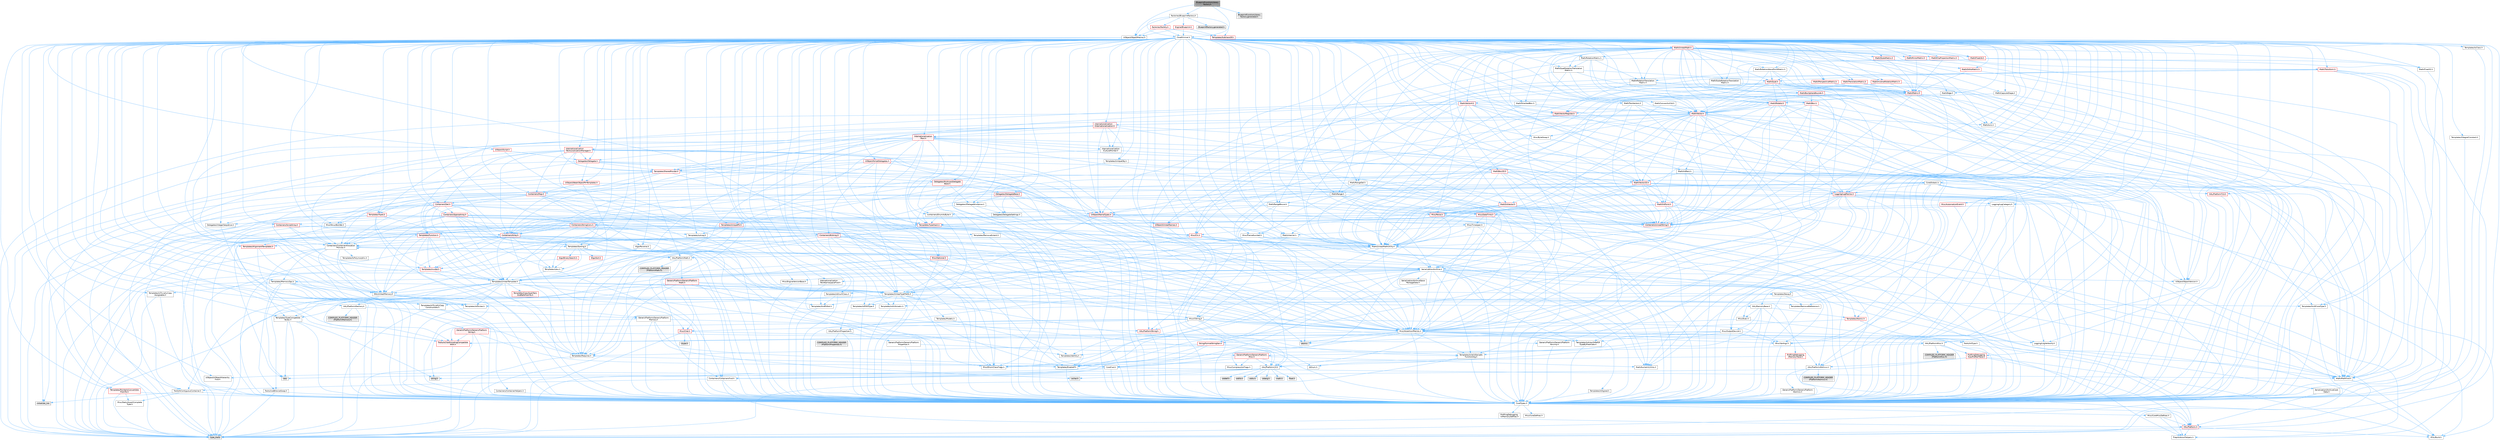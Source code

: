digraph "BlueprintFunctionLibraryFactory.h"
{
 // INTERACTIVE_SVG=YES
 // LATEX_PDF_SIZE
  bgcolor="transparent";
  edge [fontname=Helvetica,fontsize=10,labelfontname=Helvetica,labelfontsize=10];
  node [fontname=Helvetica,fontsize=10,shape=box,height=0.2,width=0.4];
  Node1 [id="Node000001",label="BlueprintFunctionLibrary\lFactory.h",height=0.2,width=0.4,color="gray40", fillcolor="grey60", style="filled", fontcolor="black",tooltip=" "];
  Node1 -> Node2 [id="edge1_Node000001_Node000002",color="steelblue1",style="solid",tooltip=" "];
  Node2 [id="Node000002",label="CoreMinimal.h",height=0.2,width=0.4,color="grey40", fillcolor="white", style="filled",URL="$d7/d67/CoreMinimal_8h.html",tooltip=" "];
  Node2 -> Node3 [id="edge2_Node000002_Node000003",color="steelblue1",style="solid",tooltip=" "];
  Node3 [id="Node000003",label="CoreTypes.h",height=0.2,width=0.4,color="grey40", fillcolor="white", style="filled",URL="$dc/dec/CoreTypes_8h.html",tooltip=" "];
  Node3 -> Node4 [id="edge3_Node000003_Node000004",color="steelblue1",style="solid",tooltip=" "];
  Node4 [id="Node000004",label="HAL/Platform.h",height=0.2,width=0.4,color="red", fillcolor="#FFF0F0", style="filled",URL="$d9/dd0/Platform_8h.html",tooltip=" "];
  Node4 -> Node5 [id="edge4_Node000004_Node000005",color="steelblue1",style="solid",tooltip=" "];
  Node5 [id="Node000005",label="Misc/Build.h",height=0.2,width=0.4,color="grey40", fillcolor="white", style="filled",URL="$d3/dbb/Build_8h.html",tooltip=" "];
  Node4 -> Node7 [id="edge5_Node000004_Node000007",color="steelblue1",style="solid",tooltip=" "];
  Node7 [id="Node000007",label="type_traits",height=0.2,width=0.4,color="grey60", fillcolor="#E0E0E0", style="filled",tooltip=" "];
  Node4 -> Node8 [id="edge6_Node000004_Node000008",color="steelblue1",style="solid",tooltip=" "];
  Node8 [id="Node000008",label="PreprocessorHelpers.h",height=0.2,width=0.4,color="grey40", fillcolor="white", style="filled",URL="$db/ddb/PreprocessorHelpers_8h.html",tooltip=" "];
  Node3 -> Node14 [id="edge7_Node000003_Node000014",color="steelblue1",style="solid",tooltip=" "];
  Node14 [id="Node000014",label="ProfilingDebugging\l/UMemoryDefines.h",height=0.2,width=0.4,color="grey40", fillcolor="white", style="filled",URL="$d2/da2/UMemoryDefines_8h.html",tooltip=" "];
  Node3 -> Node15 [id="edge8_Node000003_Node000015",color="steelblue1",style="solid",tooltip=" "];
  Node15 [id="Node000015",label="Misc/CoreMiscDefines.h",height=0.2,width=0.4,color="grey40", fillcolor="white", style="filled",URL="$da/d38/CoreMiscDefines_8h.html",tooltip=" "];
  Node15 -> Node4 [id="edge9_Node000015_Node000004",color="steelblue1",style="solid",tooltip=" "];
  Node15 -> Node8 [id="edge10_Node000015_Node000008",color="steelblue1",style="solid",tooltip=" "];
  Node3 -> Node16 [id="edge11_Node000003_Node000016",color="steelblue1",style="solid",tooltip=" "];
  Node16 [id="Node000016",label="Misc/CoreDefines.h",height=0.2,width=0.4,color="grey40", fillcolor="white", style="filled",URL="$d3/dd2/CoreDefines_8h.html",tooltip=" "];
  Node2 -> Node17 [id="edge12_Node000002_Node000017",color="steelblue1",style="solid",tooltip=" "];
  Node17 [id="Node000017",label="CoreFwd.h",height=0.2,width=0.4,color="grey40", fillcolor="white", style="filled",URL="$d1/d1e/CoreFwd_8h.html",tooltip=" "];
  Node17 -> Node3 [id="edge13_Node000017_Node000003",color="steelblue1",style="solid",tooltip=" "];
  Node17 -> Node18 [id="edge14_Node000017_Node000018",color="steelblue1",style="solid",tooltip=" "];
  Node18 [id="Node000018",label="Containers/ContainersFwd.h",height=0.2,width=0.4,color="grey40", fillcolor="white", style="filled",URL="$d4/d0a/ContainersFwd_8h.html",tooltip=" "];
  Node18 -> Node4 [id="edge15_Node000018_Node000004",color="steelblue1",style="solid",tooltip=" "];
  Node18 -> Node3 [id="edge16_Node000018_Node000003",color="steelblue1",style="solid",tooltip=" "];
  Node18 -> Node19 [id="edge17_Node000018_Node000019",color="steelblue1",style="solid",tooltip=" "];
  Node19 [id="Node000019",label="Traits/IsContiguousContainer.h",height=0.2,width=0.4,color="grey40", fillcolor="white", style="filled",URL="$d5/d3c/IsContiguousContainer_8h.html",tooltip=" "];
  Node19 -> Node3 [id="edge18_Node000019_Node000003",color="steelblue1",style="solid",tooltip=" "];
  Node19 -> Node20 [id="edge19_Node000019_Node000020",color="steelblue1",style="solid",tooltip=" "];
  Node20 [id="Node000020",label="Misc/StaticAssertComplete\lType.h",height=0.2,width=0.4,color="grey40", fillcolor="white", style="filled",URL="$d5/d4e/StaticAssertCompleteType_8h.html",tooltip=" "];
  Node19 -> Node21 [id="edge20_Node000019_Node000021",color="steelblue1",style="solid",tooltip=" "];
  Node21 [id="Node000021",label="initializer_list",height=0.2,width=0.4,color="grey60", fillcolor="#E0E0E0", style="filled",tooltip=" "];
  Node17 -> Node22 [id="edge21_Node000017_Node000022",color="steelblue1",style="solid",tooltip=" "];
  Node22 [id="Node000022",label="Math/MathFwd.h",height=0.2,width=0.4,color="grey40", fillcolor="white", style="filled",URL="$d2/d10/MathFwd_8h.html",tooltip=" "];
  Node22 -> Node4 [id="edge22_Node000022_Node000004",color="steelblue1",style="solid",tooltip=" "];
  Node17 -> Node23 [id="edge23_Node000017_Node000023",color="steelblue1",style="solid",tooltip=" "];
  Node23 [id="Node000023",label="UObject/UObjectHierarchy\lFwd.h",height=0.2,width=0.4,color="grey40", fillcolor="white", style="filled",URL="$d3/d13/UObjectHierarchyFwd_8h.html",tooltip=" "];
  Node2 -> Node23 [id="edge24_Node000002_Node000023",color="steelblue1",style="solid",tooltip=" "];
  Node2 -> Node18 [id="edge25_Node000002_Node000018",color="steelblue1",style="solid",tooltip=" "];
  Node2 -> Node24 [id="edge26_Node000002_Node000024",color="steelblue1",style="solid",tooltip=" "];
  Node24 [id="Node000024",label="Misc/VarArgs.h",height=0.2,width=0.4,color="grey40", fillcolor="white", style="filled",URL="$d5/d6f/VarArgs_8h.html",tooltip=" "];
  Node24 -> Node3 [id="edge27_Node000024_Node000003",color="steelblue1",style="solid",tooltip=" "];
  Node2 -> Node25 [id="edge28_Node000002_Node000025",color="steelblue1",style="solid",tooltip=" "];
  Node25 [id="Node000025",label="Logging/LogVerbosity.h",height=0.2,width=0.4,color="grey40", fillcolor="white", style="filled",URL="$d2/d8f/LogVerbosity_8h.html",tooltip=" "];
  Node25 -> Node3 [id="edge29_Node000025_Node000003",color="steelblue1",style="solid",tooltip=" "];
  Node2 -> Node26 [id="edge30_Node000002_Node000026",color="steelblue1",style="solid",tooltip=" "];
  Node26 [id="Node000026",label="Misc/OutputDevice.h",height=0.2,width=0.4,color="grey40", fillcolor="white", style="filled",URL="$d7/d32/OutputDevice_8h.html",tooltip=" "];
  Node26 -> Node17 [id="edge31_Node000026_Node000017",color="steelblue1",style="solid",tooltip=" "];
  Node26 -> Node3 [id="edge32_Node000026_Node000003",color="steelblue1",style="solid",tooltip=" "];
  Node26 -> Node25 [id="edge33_Node000026_Node000025",color="steelblue1",style="solid",tooltip=" "];
  Node26 -> Node24 [id="edge34_Node000026_Node000024",color="steelblue1",style="solid",tooltip=" "];
  Node26 -> Node27 [id="edge35_Node000026_Node000027",color="steelblue1",style="solid",tooltip=" "];
  Node27 [id="Node000027",label="Templates/IsArrayOrRefOf\lTypeByPredicate.h",height=0.2,width=0.4,color="grey40", fillcolor="white", style="filled",URL="$d6/da1/IsArrayOrRefOfTypeByPredicate_8h.html",tooltip=" "];
  Node27 -> Node3 [id="edge36_Node000027_Node000003",color="steelblue1",style="solid",tooltip=" "];
  Node26 -> Node28 [id="edge37_Node000026_Node000028",color="steelblue1",style="solid",tooltip=" "];
  Node28 [id="Node000028",label="Templates/IsValidVariadic\lFunctionArg.h",height=0.2,width=0.4,color="grey40", fillcolor="white", style="filled",URL="$d0/dc8/IsValidVariadicFunctionArg_8h.html",tooltip=" "];
  Node28 -> Node3 [id="edge38_Node000028_Node000003",color="steelblue1",style="solid",tooltip=" "];
  Node28 -> Node29 [id="edge39_Node000028_Node000029",color="steelblue1",style="solid",tooltip=" "];
  Node29 [id="Node000029",label="IsEnum.h",height=0.2,width=0.4,color="grey40", fillcolor="white", style="filled",URL="$d4/de5/IsEnum_8h.html",tooltip=" "];
  Node28 -> Node7 [id="edge40_Node000028_Node000007",color="steelblue1",style="solid",tooltip=" "];
  Node26 -> Node30 [id="edge41_Node000026_Node000030",color="steelblue1",style="solid",tooltip=" "];
  Node30 [id="Node000030",label="Traits/IsCharEncodingCompatible\lWith.h",height=0.2,width=0.4,color="red", fillcolor="#FFF0F0", style="filled",URL="$df/dd1/IsCharEncodingCompatibleWith_8h.html",tooltip=" "];
  Node30 -> Node7 [id="edge42_Node000030_Node000007",color="steelblue1",style="solid",tooltip=" "];
  Node2 -> Node32 [id="edge43_Node000002_Node000032",color="steelblue1",style="solid",tooltip=" "];
  Node32 [id="Node000032",label="HAL/PlatformCrt.h",height=0.2,width=0.4,color="grey40", fillcolor="white", style="filled",URL="$d8/d75/PlatformCrt_8h.html",tooltip=" "];
  Node32 -> Node33 [id="edge44_Node000032_Node000033",color="steelblue1",style="solid",tooltip=" "];
  Node33 [id="Node000033",label="new",height=0.2,width=0.4,color="grey60", fillcolor="#E0E0E0", style="filled",tooltip=" "];
  Node32 -> Node34 [id="edge45_Node000032_Node000034",color="steelblue1",style="solid",tooltip=" "];
  Node34 [id="Node000034",label="wchar.h",height=0.2,width=0.4,color="grey60", fillcolor="#E0E0E0", style="filled",tooltip=" "];
  Node32 -> Node35 [id="edge46_Node000032_Node000035",color="steelblue1",style="solid",tooltip=" "];
  Node35 [id="Node000035",label="stddef.h",height=0.2,width=0.4,color="grey60", fillcolor="#E0E0E0", style="filled",tooltip=" "];
  Node32 -> Node36 [id="edge47_Node000032_Node000036",color="steelblue1",style="solid",tooltip=" "];
  Node36 [id="Node000036",label="stdlib.h",height=0.2,width=0.4,color="grey60", fillcolor="#E0E0E0", style="filled",tooltip=" "];
  Node32 -> Node37 [id="edge48_Node000032_Node000037",color="steelblue1",style="solid",tooltip=" "];
  Node37 [id="Node000037",label="stdio.h",height=0.2,width=0.4,color="grey60", fillcolor="#E0E0E0", style="filled",tooltip=" "];
  Node32 -> Node38 [id="edge49_Node000032_Node000038",color="steelblue1",style="solid",tooltip=" "];
  Node38 [id="Node000038",label="stdarg.h",height=0.2,width=0.4,color="grey60", fillcolor="#E0E0E0", style="filled",tooltip=" "];
  Node32 -> Node39 [id="edge50_Node000032_Node000039",color="steelblue1",style="solid",tooltip=" "];
  Node39 [id="Node000039",label="math.h",height=0.2,width=0.4,color="grey60", fillcolor="#E0E0E0", style="filled",tooltip=" "];
  Node32 -> Node40 [id="edge51_Node000032_Node000040",color="steelblue1",style="solid",tooltip=" "];
  Node40 [id="Node000040",label="float.h",height=0.2,width=0.4,color="grey60", fillcolor="#E0E0E0", style="filled",tooltip=" "];
  Node32 -> Node41 [id="edge52_Node000032_Node000041",color="steelblue1",style="solid",tooltip=" "];
  Node41 [id="Node000041",label="string.h",height=0.2,width=0.4,color="grey60", fillcolor="#E0E0E0", style="filled",tooltip=" "];
  Node2 -> Node42 [id="edge53_Node000002_Node000042",color="steelblue1",style="solid",tooltip=" "];
  Node42 [id="Node000042",label="HAL/PlatformMisc.h",height=0.2,width=0.4,color="grey40", fillcolor="white", style="filled",URL="$d0/df5/PlatformMisc_8h.html",tooltip=" "];
  Node42 -> Node3 [id="edge54_Node000042_Node000003",color="steelblue1",style="solid",tooltip=" "];
  Node42 -> Node43 [id="edge55_Node000042_Node000043",color="steelblue1",style="solid",tooltip=" "];
  Node43 [id="Node000043",label="GenericPlatform/GenericPlatform\lMisc.h",height=0.2,width=0.4,color="red", fillcolor="#FFF0F0", style="filled",URL="$db/d9a/GenericPlatformMisc_8h.html",tooltip=" "];
  Node43 -> Node17 [id="edge56_Node000043_Node000017",color="steelblue1",style="solid",tooltip=" "];
  Node43 -> Node3 [id="edge57_Node000043_Node000003",color="steelblue1",style="solid",tooltip=" "];
  Node43 -> Node32 [id="edge58_Node000043_Node000032",color="steelblue1",style="solid",tooltip=" "];
  Node43 -> Node47 [id="edge59_Node000043_Node000047",color="steelblue1",style="solid",tooltip=" "];
  Node47 [id="Node000047",label="Math/NumericLimits.h",height=0.2,width=0.4,color="grey40", fillcolor="white", style="filled",URL="$df/d1b/NumericLimits_8h.html",tooltip=" "];
  Node47 -> Node3 [id="edge60_Node000047_Node000003",color="steelblue1",style="solid",tooltip=" "];
  Node43 -> Node48 [id="edge61_Node000043_Node000048",color="steelblue1",style="solid",tooltip=" "];
  Node48 [id="Node000048",label="Misc/CompressionFlags.h",height=0.2,width=0.4,color="grey40", fillcolor="white", style="filled",URL="$d9/d76/CompressionFlags_8h.html",tooltip=" "];
  Node43 -> Node49 [id="edge62_Node000043_Node000049",color="steelblue1",style="solid",tooltip=" "];
  Node49 [id="Node000049",label="Misc/EnumClassFlags.h",height=0.2,width=0.4,color="grey40", fillcolor="white", style="filled",URL="$d8/de7/EnumClassFlags_8h.html",tooltip=" "];
  Node42 -> Node52 [id="edge63_Node000042_Node000052",color="steelblue1",style="solid",tooltip=" "];
  Node52 [id="Node000052",label="COMPILED_PLATFORM_HEADER\l(PlatformMisc.h)",height=0.2,width=0.4,color="grey60", fillcolor="#E0E0E0", style="filled",tooltip=" "];
  Node42 -> Node53 [id="edge64_Node000042_Node000053",color="steelblue1",style="solid",tooltip=" "];
  Node53 [id="Node000053",label="ProfilingDebugging\l/CpuProfilerTrace.h",height=0.2,width=0.4,color="red", fillcolor="#FFF0F0", style="filled",URL="$da/dcb/CpuProfilerTrace_8h.html",tooltip=" "];
  Node53 -> Node3 [id="edge65_Node000053_Node000003",color="steelblue1",style="solid",tooltip=" "];
  Node53 -> Node18 [id="edge66_Node000053_Node000018",color="steelblue1",style="solid",tooltip=" "];
  Node53 -> Node54 [id="edge67_Node000053_Node000054",color="steelblue1",style="solid",tooltip=" "];
  Node54 [id="Node000054",label="HAL/PlatformAtomics.h",height=0.2,width=0.4,color="grey40", fillcolor="white", style="filled",URL="$d3/d36/PlatformAtomics_8h.html",tooltip=" "];
  Node54 -> Node3 [id="edge68_Node000054_Node000003",color="steelblue1",style="solid",tooltip=" "];
  Node54 -> Node55 [id="edge69_Node000054_Node000055",color="steelblue1",style="solid",tooltip=" "];
  Node55 [id="Node000055",label="GenericPlatform/GenericPlatform\lAtomics.h",height=0.2,width=0.4,color="grey40", fillcolor="white", style="filled",URL="$da/d72/GenericPlatformAtomics_8h.html",tooltip=" "];
  Node55 -> Node3 [id="edge70_Node000055_Node000003",color="steelblue1",style="solid",tooltip=" "];
  Node54 -> Node56 [id="edge71_Node000054_Node000056",color="steelblue1",style="solid",tooltip=" "];
  Node56 [id="Node000056",label="COMPILED_PLATFORM_HEADER\l(PlatformAtomics.h)",height=0.2,width=0.4,color="grey60", fillcolor="#E0E0E0", style="filled",tooltip=" "];
  Node53 -> Node8 [id="edge72_Node000053_Node000008",color="steelblue1",style="solid",tooltip=" "];
  Node53 -> Node5 [id="edge73_Node000053_Node000005",color="steelblue1",style="solid",tooltip=" "];
  Node2 -> Node61 [id="edge74_Node000002_Node000061",color="steelblue1",style="solid",tooltip=" "];
  Node61 [id="Node000061",label="Misc/AssertionMacros.h",height=0.2,width=0.4,color="grey40", fillcolor="white", style="filled",URL="$d0/dfa/AssertionMacros_8h.html",tooltip=" "];
  Node61 -> Node3 [id="edge75_Node000061_Node000003",color="steelblue1",style="solid",tooltip=" "];
  Node61 -> Node4 [id="edge76_Node000061_Node000004",color="steelblue1",style="solid",tooltip=" "];
  Node61 -> Node42 [id="edge77_Node000061_Node000042",color="steelblue1",style="solid",tooltip=" "];
  Node61 -> Node8 [id="edge78_Node000061_Node000008",color="steelblue1",style="solid",tooltip=" "];
  Node61 -> Node62 [id="edge79_Node000061_Node000062",color="steelblue1",style="solid",tooltip=" "];
  Node62 [id="Node000062",label="Templates/EnableIf.h",height=0.2,width=0.4,color="grey40", fillcolor="white", style="filled",URL="$d7/d60/EnableIf_8h.html",tooltip=" "];
  Node62 -> Node3 [id="edge80_Node000062_Node000003",color="steelblue1",style="solid",tooltip=" "];
  Node61 -> Node27 [id="edge81_Node000061_Node000027",color="steelblue1",style="solid",tooltip=" "];
  Node61 -> Node28 [id="edge82_Node000061_Node000028",color="steelblue1",style="solid",tooltip=" "];
  Node61 -> Node30 [id="edge83_Node000061_Node000030",color="steelblue1",style="solid",tooltip=" "];
  Node61 -> Node24 [id="edge84_Node000061_Node000024",color="steelblue1",style="solid",tooltip=" "];
  Node61 -> Node63 [id="edge85_Node000061_Node000063",color="steelblue1",style="solid",tooltip=" "];
  Node63 [id="Node000063",label="String/FormatStringSan.h",height=0.2,width=0.4,color="red", fillcolor="#FFF0F0", style="filled",URL="$d3/d8b/FormatStringSan_8h.html",tooltip=" "];
  Node63 -> Node7 [id="edge86_Node000063_Node000007",color="steelblue1",style="solid",tooltip=" "];
  Node63 -> Node3 [id="edge87_Node000063_Node000003",color="steelblue1",style="solid",tooltip=" "];
  Node63 -> Node64 [id="edge88_Node000063_Node000064",color="steelblue1",style="solid",tooltip=" "];
  Node64 [id="Node000064",label="Templates/Requires.h",height=0.2,width=0.4,color="grey40", fillcolor="white", style="filled",URL="$dc/d96/Requires_8h.html",tooltip=" "];
  Node64 -> Node62 [id="edge89_Node000064_Node000062",color="steelblue1",style="solid",tooltip=" "];
  Node64 -> Node7 [id="edge90_Node000064_Node000007",color="steelblue1",style="solid",tooltip=" "];
  Node63 -> Node65 [id="edge91_Node000063_Node000065",color="steelblue1",style="solid",tooltip=" "];
  Node65 [id="Node000065",label="Templates/Identity.h",height=0.2,width=0.4,color="grey40", fillcolor="white", style="filled",URL="$d0/dd5/Identity_8h.html",tooltip=" "];
  Node63 -> Node28 [id="edge92_Node000063_Node000028",color="steelblue1",style="solid",tooltip=" "];
  Node63 -> Node18 [id="edge93_Node000063_Node000018",color="steelblue1",style="solid",tooltip=" "];
  Node61 -> Node69 [id="edge94_Node000061_Node000069",color="steelblue1",style="solid",tooltip=" "];
  Node69 [id="Node000069",label="atomic",height=0.2,width=0.4,color="grey60", fillcolor="#E0E0E0", style="filled",tooltip=" "];
  Node2 -> Node70 [id="edge95_Node000002_Node000070",color="steelblue1",style="solid",tooltip=" "];
  Node70 [id="Node000070",label="Templates/IsPointer.h",height=0.2,width=0.4,color="grey40", fillcolor="white", style="filled",URL="$d7/d05/IsPointer_8h.html",tooltip=" "];
  Node70 -> Node3 [id="edge96_Node000070_Node000003",color="steelblue1",style="solid",tooltip=" "];
  Node2 -> Node71 [id="edge97_Node000002_Node000071",color="steelblue1",style="solid",tooltip=" "];
  Node71 [id="Node000071",label="HAL/PlatformMemory.h",height=0.2,width=0.4,color="grey40", fillcolor="white", style="filled",URL="$de/d68/PlatformMemory_8h.html",tooltip=" "];
  Node71 -> Node3 [id="edge98_Node000071_Node000003",color="steelblue1",style="solid",tooltip=" "];
  Node71 -> Node72 [id="edge99_Node000071_Node000072",color="steelblue1",style="solid",tooltip=" "];
  Node72 [id="Node000072",label="GenericPlatform/GenericPlatform\lMemory.h",height=0.2,width=0.4,color="grey40", fillcolor="white", style="filled",URL="$dd/d22/GenericPlatformMemory_8h.html",tooltip=" "];
  Node72 -> Node17 [id="edge100_Node000072_Node000017",color="steelblue1",style="solid",tooltip=" "];
  Node72 -> Node3 [id="edge101_Node000072_Node000003",color="steelblue1",style="solid",tooltip=" "];
  Node72 -> Node73 [id="edge102_Node000072_Node000073",color="steelblue1",style="solid",tooltip=" "];
  Node73 [id="Node000073",label="HAL/PlatformString.h",height=0.2,width=0.4,color="red", fillcolor="#FFF0F0", style="filled",URL="$db/db5/PlatformString_8h.html",tooltip=" "];
  Node73 -> Node3 [id="edge103_Node000073_Node000003",color="steelblue1",style="solid",tooltip=" "];
  Node72 -> Node41 [id="edge104_Node000072_Node000041",color="steelblue1",style="solid",tooltip=" "];
  Node72 -> Node34 [id="edge105_Node000072_Node000034",color="steelblue1",style="solid",tooltip=" "];
  Node71 -> Node75 [id="edge106_Node000071_Node000075",color="steelblue1",style="solid",tooltip=" "];
  Node75 [id="Node000075",label="COMPILED_PLATFORM_HEADER\l(PlatformMemory.h)",height=0.2,width=0.4,color="grey60", fillcolor="#E0E0E0", style="filled",tooltip=" "];
  Node2 -> Node54 [id="edge107_Node000002_Node000054",color="steelblue1",style="solid",tooltip=" "];
  Node2 -> Node76 [id="edge108_Node000002_Node000076",color="steelblue1",style="solid",tooltip=" "];
  Node76 [id="Node000076",label="Misc/Exec.h",height=0.2,width=0.4,color="grey40", fillcolor="white", style="filled",URL="$de/ddb/Exec_8h.html",tooltip=" "];
  Node76 -> Node3 [id="edge109_Node000076_Node000003",color="steelblue1",style="solid",tooltip=" "];
  Node76 -> Node61 [id="edge110_Node000076_Node000061",color="steelblue1",style="solid",tooltip=" "];
  Node2 -> Node77 [id="edge111_Node000002_Node000077",color="steelblue1",style="solid",tooltip=" "];
  Node77 [id="Node000077",label="HAL/MemoryBase.h",height=0.2,width=0.4,color="grey40", fillcolor="white", style="filled",URL="$d6/d9f/MemoryBase_8h.html",tooltip=" "];
  Node77 -> Node3 [id="edge112_Node000077_Node000003",color="steelblue1",style="solid",tooltip=" "];
  Node77 -> Node54 [id="edge113_Node000077_Node000054",color="steelblue1",style="solid",tooltip=" "];
  Node77 -> Node32 [id="edge114_Node000077_Node000032",color="steelblue1",style="solid",tooltip=" "];
  Node77 -> Node76 [id="edge115_Node000077_Node000076",color="steelblue1",style="solid",tooltip=" "];
  Node77 -> Node26 [id="edge116_Node000077_Node000026",color="steelblue1",style="solid",tooltip=" "];
  Node77 -> Node78 [id="edge117_Node000077_Node000078",color="steelblue1",style="solid",tooltip=" "];
  Node78 [id="Node000078",label="Templates/Atomic.h",height=0.2,width=0.4,color="red", fillcolor="#FFF0F0", style="filled",URL="$d3/d91/Atomic_8h.html",tooltip=" "];
  Node78 -> Node86 [id="edge118_Node000078_Node000086",color="steelblue1",style="solid",tooltip=" "];
  Node86 [id="Node000086",label="Traits/IntType.h",height=0.2,width=0.4,color="grey40", fillcolor="white", style="filled",URL="$d7/deb/IntType_8h.html",tooltip=" "];
  Node86 -> Node4 [id="edge119_Node000086_Node000004",color="steelblue1",style="solid",tooltip=" "];
  Node78 -> Node69 [id="edge120_Node000078_Node000069",color="steelblue1",style="solid",tooltip=" "];
  Node2 -> Node87 [id="edge121_Node000002_Node000087",color="steelblue1",style="solid",tooltip=" "];
  Node87 [id="Node000087",label="HAL/UnrealMemory.h",height=0.2,width=0.4,color="grey40", fillcolor="white", style="filled",URL="$d9/d96/UnrealMemory_8h.html",tooltip=" "];
  Node87 -> Node3 [id="edge122_Node000087_Node000003",color="steelblue1",style="solid",tooltip=" "];
  Node87 -> Node72 [id="edge123_Node000087_Node000072",color="steelblue1",style="solid",tooltip=" "];
  Node87 -> Node77 [id="edge124_Node000087_Node000077",color="steelblue1",style="solid",tooltip=" "];
  Node87 -> Node71 [id="edge125_Node000087_Node000071",color="steelblue1",style="solid",tooltip=" "];
  Node87 -> Node88 [id="edge126_Node000087_Node000088",color="steelblue1",style="solid",tooltip=" "];
  Node88 [id="Node000088",label="ProfilingDebugging\l/MemoryTrace.h",height=0.2,width=0.4,color="red", fillcolor="#FFF0F0", style="filled",URL="$da/dd7/MemoryTrace_8h.html",tooltip=" "];
  Node88 -> Node4 [id="edge127_Node000088_Node000004",color="steelblue1",style="solid",tooltip=" "];
  Node88 -> Node49 [id="edge128_Node000088_Node000049",color="steelblue1",style="solid",tooltip=" "];
  Node87 -> Node70 [id="edge129_Node000087_Node000070",color="steelblue1",style="solid",tooltip=" "];
  Node2 -> Node89 [id="edge130_Node000002_Node000089",color="steelblue1",style="solid",tooltip=" "];
  Node89 [id="Node000089",label="Templates/IsArithmetic.h",height=0.2,width=0.4,color="grey40", fillcolor="white", style="filled",URL="$d2/d5d/IsArithmetic_8h.html",tooltip=" "];
  Node89 -> Node3 [id="edge131_Node000089_Node000003",color="steelblue1",style="solid",tooltip=" "];
  Node2 -> Node83 [id="edge132_Node000002_Node000083",color="steelblue1",style="solid",tooltip=" "];
  Node83 [id="Node000083",label="Templates/AndOrNot.h",height=0.2,width=0.4,color="grey40", fillcolor="white", style="filled",URL="$db/d0a/AndOrNot_8h.html",tooltip=" "];
  Node83 -> Node3 [id="edge133_Node000083_Node000003",color="steelblue1",style="solid",tooltip=" "];
  Node2 -> Node90 [id="edge134_Node000002_Node000090",color="steelblue1",style="solid",tooltip=" "];
  Node90 [id="Node000090",label="Templates/IsPODType.h",height=0.2,width=0.4,color="grey40", fillcolor="white", style="filled",URL="$d7/db1/IsPODType_8h.html",tooltip=" "];
  Node90 -> Node3 [id="edge135_Node000090_Node000003",color="steelblue1",style="solid",tooltip=" "];
  Node2 -> Node91 [id="edge136_Node000002_Node000091",color="steelblue1",style="solid",tooltip=" "];
  Node91 [id="Node000091",label="Templates/IsUECoreType.h",height=0.2,width=0.4,color="grey40", fillcolor="white", style="filled",URL="$d1/db8/IsUECoreType_8h.html",tooltip=" "];
  Node91 -> Node3 [id="edge137_Node000091_Node000003",color="steelblue1",style="solid",tooltip=" "];
  Node91 -> Node7 [id="edge138_Node000091_Node000007",color="steelblue1",style="solid",tooltip=" "];
  Node2 -> Node84 [id="edge139_Node000002_Node000084",color="steelblue1",style="solid",tooltip=" "];
  Node84 [id="Node000084",label="Templates/IsTriviallyCopy\lConstructible.h",height=0.2,width=0.4,color="grey40", fillcolor="white", style="filled",URL="$d3/d78/IsTriviallyCopyConstructible_8h.html",tooltip=" "];
  Node84 -> Node3 [id="edge140_Node000084_Node000003",color="steelblue1",style="solid",tooltip=" "];
  Node84 -> Node7 [id="edge141_Node000084_Node000007",color="steelblue1",style="solid",tooltip=" "];
  Node2 -> Node92 [id="edge142_Node000002_Node000092",color="steelblue1",style="solid",tooltip=" "];
  Node92 [id="Node000092",label="Templates/UnrealTypeTraits.h",height=0.2,width=0.4,color="grey40", fillcolor="white", style="filled",URL="$d2/d2d/UnrealTypeTraits_8h.html",tooltip=" "];
  Node92 -> Node3 [id="edge143_Node000092_Node000003",color="steelblue1",style="solid",tooltip=" "];
  Node92 -> Node70 [id="edge144_Node000092_Node000070",color="steelblue1",style="solid",tooltip=" "];
  Node92 -> Node61 [id="edge145_Node000092_Node000061",color="steelblue1",style="solid",tooltip=" "];
  Node92 -> Node83 [id="edge146_Node000092_Node000083",color="steelblue1",style="solid",tooltip=" "];
  Node92 -> Node62 [id="edge147_Node000092_Node000062",color="steelblue1",style="solid",tooltip=" "];
  Node92 -> Node89 [id="edge148_Node000092_Node000089",color="steelblue1",style="solid",tooltip=" "];
  Node92 -> Node29 [id="edge149_Node000092_Node000029",color="steelblue1",style="solid",tooltip=" "];
  Node92 -> Node93 [id="edge150_Node000092_Node000093",color="steelblue1",style="solid",tooltip=" "];
  Node93 [id="Node000093",label="Templates/Models.h",height=0.2,width=0.4,color="grey40", fillcolor="white", style="filled",URL="$d3/d0c/Models_8h.html",tooltip=" "];
  Node93 -> Node65 [id="edge151_Node000093_Node000065",color="steelblue1",style="solid",tooltip=" "];
  Node92 -> Node90 [id="edge152_Node000092_Node000090",color="steelblue1",style="solid",tooltip=" "];
  Node92 -> Node91 [id="edge153_Node000092_Node000091",color="steelblue1",style="solid",tooltip=" "];
  Node92 -> Node84 [id="edge154_Node000092_Node000084",color="steelblue1",style="solid",tooltip=" "];
  Node2 -> Node62 [id="edge155_Node000002_Node000062",color="steelblue1",style="solid",tooltip=" "];
  Node2 -> Node94 [id="edge156_Node000002_Node000094",color="steelblue1",style="solid",tooltip=" "];
  Node94 [id="Node000094",label="Templates/RemoveReference.h",height=0.2,width=0.4,color="grey40", fillcolor="white", style="filled",URL="$da/dbe/RemoveReference_8h.html",tooltip=" "];
  Node94 -> Node3 [id="edge157_Node000094_Node000003",color="steelblue1",style="solid",tooltip=" "];
  Node2 -> Node95 [id="edge158_Node000002_Node000095",color="steelblue1",style="solid",tooltip=" "];
  Node95 [id="Node000095",label="Templates/IntegralConstant.h",height=0.2,width=0.4,color="grey40", fillcolor="white", style="filled",URL="$db/d1b/IntegralConstant_8h.html",tooltip=" "];
  Node95 -> Node3 [id="edge159_Node000095_Node000003",color="steelblue1",style="solid",tooltip=" "];
  Node2 -> Node96 [id="edge160_Node000002_Node000096",color="steelblue1",style="solid",tooltip=" "];
  Node96 [id="Node000096",label="Templates/IsClass.h",height=0.2,width=0.4,color="grey40", fillcolor="white", style="filled",URL="$db/dcb/IsClass_8h.html",tooltip=" "];
  Node96 -> Node3 [id="edge161_Node000096_Node000003",color="steelblue1",style="solid",tooltip=" "];
  Node2 -> Node97 [id="edge162_Node000002_Node000097",color="steelblue1",style="solid",tooltip=" "];
  Node97 [id="Node000097",label="Templates/TypeCompatible\lBytes.h",height=0.2,width=0.4,color="grey40", fillcolor="white", style="filled",URL="$df/d0a/TypeCompatibleBytes_8h.html",tooltip=" "];
  Node97 -> Node3 [id="edge163_Node000097_Node000003",color="steelblue1",style="solid",tooltip=" "];
  Node97 -> Node41 [id="edge164_Node000097_Node000041",color="steelblue1",style="solid",tooltip=" "];
  Node97 -> Node33 [id="edge165_Node000097_Node000033",color="steelblue1",style="solid",tooltip=" "];
  Node97 -> Node7 [id="edge166_Node000097_Node000007",color="steelblue1",style="solid",tooltip=" "];
  Node2 -> Node19 [id="edge167_Node000002_Node000019",color="steelblue1",style="solid",tooltip=" "];
  Node2 -> Node98 [id="edge168_Node000002_Node000098",color="steelblue1",style="solid",tooltip=" "];
  Node98 [id="Node000098",label="Templates/UnrealTemplate.h",height=0.2,width=0.4,color="grey40", fillcolor="white", style="filled",URL="$d4/d24/UnrealTemplate_8h.html",tooltip=" "];
  Node98 -> Node3 [id="edge169_Node000098_Node000003",color="steelblue1",style="solid",tooltip=" "];
  Node98 -> Node70 [id="edge170_Node000098_Node000070",color="steelblue1",style="solid",tooltip=" "];
  Node98 -> Node87 [id="edge171_Node000098_Node000087",color="steelblue1",style="solid",tooltip=" "];
  Node98 -> Node99 [id="edge172_Node000098_Node000099",color="steelblue1",style="solid",tooltip=" "];
  Node99 [id="Node000099",label="Templates/CopyQualifiers\lAndRefsFromTo.h",height=0.2,width=0.4,color="red", fillcolor="#FFF0F0", style="filled",URL="$d3/db3/CopyQualifiersAndRefsFromTo_8h.html",tooltip=" "];
  Node98 -> Node92 [id="edge173_Node000098_Node000092",color="steelblue1",style="solid",tooltip=" "];
  Node98 -> Node94 [id="edge174_Node000098_Node000094",color="steelblue1",style="solid",tooltip=" "];
  Node98 -> Node64 [id="edge175_Node000098_Node000064",color="steelblue1",style="solid",tooltip=" "];
  Node98 -> Node97 [id="edge176_Node000098_Node000097",color="steelblue1",style="solid",tooltip=" "];
  Node98 -> Node65 [id="edge177_Node000098_Node000065",color="steelblue1",style="solid",tooltip=" "];
  Node98 -> Node19 [id="edge178_Node000098_Node000019",color="steelblue1",style="solid",tooltip=" "];
  Node98 -> Node101 [id="edge179_Node000098_Node000101",color="steelblue1",style="solid",tooltip=" "];
  Node101 [id="Node000101",label="Traits/UseBitwiseSwap.h",height=0.2,width=0.4,color="grey40", fillcolor="white", style="filled",URL="$db/df3/UseBitwiseSwap_8h.html",tooltip=" "];
  Node101 -> Node3 [id="edge180_Node000101_Node000003",color="steelblue1",style="solid",tooltip=" "];
  Node101 -> Node7 [id="edge181_Node000101_Node000007",color="steelblue1",style="solid",tooltip=" "];
  Node98 -> Node7 [id="edge182_Node000098_Node000007",color="steelblue1",style="solid",tooltip=" "];
  Node2 -> Node47 [id="edge183_Node000002_Node000047",color="steelblue1",style="solid",tooltip=" "];
  Node2 -> Node102 [id="edge184_Node000002_Node000102",color="steelblue1",style="solid",tooltip=" "];
  Node102 [id="Node000102",label="HAL/PlatformMath.h",height=0.2,width=0.4,color="grey40", fillcolor="white", style="filled",URL="$dc/d53/PlatformMath_8h.html",tooltip=" "];
  Node102 -> Node3 [id="edge185_Node000102_Node000003",color="steelblue1",style="solid",tooltip=" "];
  Node102 -> Node103 [id="edge186_Node000102_Node000103",color="steelblue1",style="solid",tooltip=" "];
  Node103 [id="Node000103",label="GenericPlatform/GenericPlatform\lMath.h",height=0.2,width=0.4,color="red", fillcolor="#FFF0F0", style="filled",URL="$d5/d79/GenericPlatformMath_8h.html",tooltip=" "];
  Node103 -> Node3 [id="edge187_Node000103_Node000003",color="steelblue1",style="solid",tooltip=" "];
  Node103 -> Node18 [id="edge188_Node000103_Node000018",color="steelblue1",style="solid",tooltip=" "];
  Node103 -> Node32 [id="edge189_Node000103_Node000032",color="steelblue1",style="solid",tooltip=" "];
  Node103 -> Node83 [id="edge190_Node000103_Node000083",color="steelblue1",style="solid",tooltip=" "];
  Node103 -> Node104 [id="edge191_Node000103_Node000104",color="steelblue1",style="solid",tooltip=" "];
  Node104 [id="Node000104",label="Templates/Decay.h",height=0.2,width=0.4,color="grey40", fillcolor="white", style="filled",URL="$dd/d0f/Decay_8h.html",tooltip=" "];
  Node104 -> Node3 [id="edge192_Node000104_Node000003",color="steelblue1",style="solid",tooltip=" "];
  Node104 -> Node94 [id="edge193_Node000104_Node000094",color="steelblue1",style="solid",tooltip=" "];
  Node104 -> Node7 [id="edge194_Node000104_Node000007",color="steelblue1",style="solid",tooltip=" "];
  Node103 -> Node92 [id="edge195_Node000103_Node000092",color="steelblue1",style="solid",tooltip=" "];
  Node103 -> Node64 [id="edge196_Node000103_Node000064",color="steelblue1",style="solid",tooltip=" "];
  Node103 -> Node97 [id="edge197_Node000103_Node000097",color="steelblue1",style="solid",tooltip=" "];
  Node103 -> Node7 [id="edge198_Node000103_Node000007",color="steelblue1",style="solid",tooltip=" "];
  Node102 -> Node109 [id="edge199_Node000102_Node000109",color="steelblue1",style="solid",tooltip=" "];
  Node109 [id="Node000109",label="COMPILED_PLATFORM_HEADER\l(PlatformMath.h)",height=0.2,width=0.4,color="grey60", fillcolor="#E0E0E0", style="filled",tooltip=" "];
  Node2 -> Node85 [id="edge200_Node000002_Node000085",color="steelblue1",style="solid",tooltip=" "];
  Node85 [id="Node000085",label="Templates/IsTriviallyCopy\lAssignable.h",height=0.2,width=0.4,color="grey40", fillcolor="white", style="filled",URL="$d2/df2/IsTriviallyCopyAssignable_8h.html",tooltip=" "];
  Node85 -> Node3 [id="edge201_Node000085_Node000003",color="steelblue1",style="solid",tooltip=" "];
  Node85 -> Node7 [id="edge202_Node000085_Node000007",color="steelblue1",style="solid",tooltip=" "];
  Node2 -> Node110 [id="edge203_Node000002_Node000110",color="steelblue1",style="solid",tooltip=" "];
  Node110 [id="Node000110",label="Templates/MemoryOps.h",height=0.2,width=0.4,color="grey40", fillcolor="white", style="filled",URL="$db/dea/MemoryOps_8h.html",tooltip=" "];
  Node110 -> Node3 [id="edge204_Node000110_Node000003",color="steelblue1",style="solid",tooltip=" "];
  Node110 -> Node87 [id="edge205_Node000110_Node000087",color="steelblue1",style="solid",tooltip=" "];
  Node110 -> Node85 [id="edge206_Node000110_Node000085",color="steelblue1",style="solid",tooltip=" "];
  Node110 -> Node84 [id="edge207_Node000110_Node000084",color="steelblue1",style="solid",tooltip=" "];
  Node110 -> Node64 [id="edge208_Node000110_Node000064",color="steelblue1",style="solid",tooltip=" "];
  Node110 -> Node92 [id="edge209_Node000110_Node000092",color="steelblue1",style="solid",tooltip=" "];
  Node110 -> Node101 [id="edge210_Node000110_Node000101",color="steelblue1",style="solid",tooltip=" "];
  Node110 -> Node33 [id="edge211_Node000110_Node000033",color="steelblue1",style="solid",tooltip=" "];
  Node110 -> Node7 [id="edge212_Node000110_Node000007",color="steelblue1",style="solid",tooltip=" "];
  Node2 -> Node111 [id="edge213_Node000002_Node000111",color="steelblue1",style="solid",tooltip=" "];
  Node111 [id="Node000111",label="Containers/ContainerAllocation\lPolicies.h",height=0.2,width=0.4,color="grey40", fillcolor="white", style="filled",URL="$d7/dff/ContainerAllocationPolicies_8h.html",tooltip=" "];
  Node111 -> Node3 [id="edge214_Node000111_Node000003",color="steelblue1",style="solid",tooltip=" "];
  Node111 -> Node112 [id="edge215_Node000111_Node000112",color="steelblue1",style="solid",tooltip=" "];
  Node112 [id="Node000112",label="Containers/ContainerHelpers.h",height=0.2,width=0.4,color="grey40", fillcolor="white", style="filled",URL="$d7/d33/ContainerHelpers_8h.html",tooltip=" "];
  Node112 -> Node3 [id="edge216_Node000112_Node000003",color="steelblue1",style="solid",tooltip=" "];
  Node111 -> Node111 [id="edge217_Node000111_Node000111",color="steelblue1",style="solid",tooltip=" "];
  Node111 -> Node102 [id="edge218_Node000111_Node000102",color="steelblue1",style="solid",tooltip=" "];
  Node111 -> Node87 [id="edge219_Node000111_Node000087",color="steelblue1",style="solid",tooltip=" "];
  Node111 -> Node47 [id="edge220_Node000111_Node000047",color="steelblue1",style="solid",tooltip=" "];
  Node111 -> Node61 [id="edge221_Node000111_Node000061",color="steelblue1",style="solid",tooltip=" "];
  Node111 -> Node113 [id="edge222_Node000111_Node000113",color="steelblue1",style="solid",tooltip=" "];
  Node113 [id="Node000113",label="Templates/IsPolymorphic.h",height=0.2,width=0.4,color="grey40", fillcolor="white", style="filled",URL="$dc/d20/IsPolymorphic_8h.html",tooltip=" "];
  Node111 -> Node110 [id="edge223_Node000111_Node000110",color="steelblue1",style="solid",tooltip=" "];
  Node111 -> Node97 [id="edge224_Node000111_Node000097",color="steelblue1",style="solid",tooltip=" "];
  Node111 -> Node7 [id="edge225_Node000111_Node000007",color="steelblue1",style="solid",tooltip=" "];
  Node2 -> Node114 [id="edge226_Node000002_Node000114",color="steelblue1",style="solid",tooltip=" "];
  Node114 [id="Node000114",label="Templates/IsEnumClass.h",height=0.2,width=0.4,color="grey40", fillcolor="white", style="filled",URL="$d7/d15/IsEnumClass_8h.html",tooltip=" "];
  Node114 -> Node3 [id="edge227_Node000114_Node000003",color="steelblue1",style="solid",tooltip=" "];
  Node114 -> Node83 [id="edge228_Node000114_Node000083",color="steelblue1",style="solid",tooltip=" "];
  Node2 -> Node115 [id="edge229_Node000002_Node000115",color="steelblue1",style="solid",tooltip=" "];
  Node115 [id="Node000115",label="HAL/PlatformProperties.h",height=0.2,width=0.4,color="grey40", fillcolor="white", style="filled",URL="$d9/db0/PlatformProperties_8h.html",tooltip=" "];
  Node115 -> Node3 [id="edge230_Node000115_Node000003",color="steelblue1",style="solid",tooltip=" "];
  Node115 -> Node116 [id="edge231_Node000115_Node000116",color="steelblue1",style="solid",tooltip=" "];
  Node116 [id="Node000116",label="GenericPlatform/GenericPlatform\lProperties.h",height=0.2,width=0.4,color="grey40", fillcolor="white", style="filled",URL="$d2/dcd/GenericPlatformProperties_8h.html",tooltip=" "];
  Node116 -> Node3 [id="edge232_Node000116_Node000003",color="steelblue1",style="solid",tooltip=" "];
  Node116 -> Node43 [id="edge233_Node000116_Node000043",color="steelblue1",style="solid",tooltip=" "];
  Node115 -> Node117 [id="edge234_Node000115_Node000117",color="steelblue1",style="solid",tooltip=" "];
  Node117 [id="Node000117",label="COMPILED_PLATFORM_HEADER\l(PlatformProperties.h)",height=0.2,width=0.4,color="grey60", fillcolor="#E0E0E0", style="filled",tooltip=" "];
  Node2 -> Node118 [id="edge235_Node000002_Node000118",color="steelblue1",style="solid",tooltip=" "];
  Node118 [id="Node000118",label="Misc/EngineVersionBase.h",height=0.2,width=0.4,color="grey40", fillcolor="white", style="filled",URL="$d5/d2b/EngineVersionBase_8h.html",tooltip=" "];
  Node118 -> Node3 [id="edge236_Node000118_Node000003",color="steelblue1",style="solid",tooltip=" "];
  Node2 -> Node119 [id="edge237_Node000002_Node000119",color="steelblue1",style="solid",tooltip=" "];
  Node119 [id="Node000119",label="Internationalization\l/TextNamespaceFwd.h",height=0.2,width=0.4,color="grey40", fillcolor="white", style="filled",URL="$d8/d97/TextNamespaceFwd_8h.html",tooltip=" "];
  Node119 -> Node3 [id="edge238_Node000119_Node000003",color="steelblue1",style="solid",tooltip=" "];
  Node2 -> Node120 [id="edge239_Node000002_Node000120",color="steelblue1",style="solid",tooltip=" "];
  Node120 [id="Node000120",label="Serialization/Archive.h",height=0.2,width=0.4,color="grey40", fillcolor="white", style="filled",URL="$d7/d3b/Archive_8h.html",tooltip=" "];
  Node120 -> Node17 [id="edge240_Node000120_Node000017",color="steelblue1",style="solid",tooltip=" "];
  Node120 -> Node3 [id="edge241_Node000120_Node000003",color="steelblue1",style="solid",tooltip=" "];
  Node120 -> Node115 [id="edge242_Node000120_Node000115",color="steelblue1",style="solid",tooltip=" "];
  Node120 -> Node119 [id="edge243_Node000120_Node000119",color="steelblue1",style="solid",tooltip=" "];
  Node120 -> Node22 [id="edge244_Node000120_Node000022",color="steelblue1",style="solid",tooltip=" "];
  Node120 -> Node61 [id="edge245_Node000120_Node000061",color="steelblue1",style="solid",tooltip=" "];
  Node120 -> Node5 [id="edge246_Node000120_Node000005",color="steelblue1",style="solid",tooltip=" "];
  Node120 -> Node48 [id="edge247_Node000120_Node000048",color="steelblue1",style="solid",tooltip=" "];
  Node120 -> Node118 [id="edge248_Node000120_Node000118",color="steelblue1",style="solid",tooltip=" "];
  Node120 -> Node24 [id="edge249_Node000120_Node000024",color="steelblue1",style="solid",tooltip=" "];
  Node120 -> Node121 [id="edge250_Node000120_Node000121",color="steelblue1",style="solid",tooltip=" "];
  Node121 [id="Node000121",label="Serialization/ArchiveCook\lData.h",height=0.2,width=0.4,color="grey40", fillcolor="white", style="filled",URL="$dc/db6/ArchiveCookData_8h.html",tooltip=" "];
  Node121 -> Node4 [id="edge251_Node000121_Node000004",color="steelblue1",style="solid",tooltip=" "];
  Node120 -> Node122 [id="edge252_Node000120_Node000122",color="steelblue1",style="solid",tooltip=" "];
  Node122 [id="Node000122",label="Serialization/ArchiveSave\lPackageData.h",height=0.2,width=0.4,color="grey40", fillcolor="white", style="filled",URL="$d1/d37/ArchiveSavePackageData_8h.html",tooltip=" "];
  Node120 -> Node62 [id="edge253_Node000120_Node000062",color="steelblue1",style="solid",tooltip=" "];
  Node120 -> Node27 [id="edge254_Node000120_Node000027",color="steelblue1",style="solid",tooltip=" "];
  Node120 -> Node114 [id="edge255_Node000120_Node000114",color="steelblue1",style="solid",tooltip=" "];
  Node120 -> Node107 [id="edge256_Node000120_Node000107",color="steelblue1",style="solid",tooltip=" "];
  Node107 [id="Node000107",label="Templates/IsSigned.h",height=0.2,width=0.4,color="grey40", fillcolor="white", style="filled",URL="$d8/dd8/IsSigned_8h.html",tooltip=" "];
  Node107 -> Node3 [id="edge257_Node000107_Node000003",color="steelblue1",style="solid",tooltip=" "];
  Node120 -> Node28 [id="edge258_Node000120_Node000028",color="steelblue1",style="solid",tooltip=" "];
  Node120 -> Node98 [id="edge259_Node000120_Node000098",color="steelblue1",style="solid",tooltip=" "];
  Node120 -> Node30 [id="edge260_Node000120_Node000030",color="steelblue1",style="solid",tooltip=" "];
  Node120 -> Node123 [id="edge261_Node000120_Node000123",color="steelblue1",style="solid",tooltip=" "];
  Node123 [id="Node000123",label="UObject/ObjectVersion.h",height=0.2,width=0.4,color="grey40", fillcolor="white", style="filled",URL="$da/d63/ObjectVersion_8h.html",tooltip=" "];
  Node123 -> Node3 [id="edge262_Node000123_Node000003",color="steelblue1",style="solid",tooltip=" "];
  Node2 -> Node124 [id="edge263_Node000002_Node000124",color="steelblue1",style="solid",tooltip=" "];
  Node124 [id="Node000124",label="Templates/Less.h",height=0.2,width=0.4,color="grey40", fillcolor="white", style="filled",URL="$de/dc8/Less_8h.html",tooltip=" "];
  Node124 -> Node3 [id="edge264_Node000124_Node000003",color="steelblue1",style="solid",tooltip=" "];
  Node124 -> Node98 [id="edge265_Node000124_Node000098",color="steelblue1",style="solid",tooltip=" "];
  Node2 -> Node125 [id="edge266_Node000002_Node000125",color="steelblue1",style="solid",tooltip=" "];
  Node125 [id="Node000125",label="Templates/Sorting.h",height=0.2,width=0.4,color="grey40", fillcolor="white", style="filled",URL="$d3/d9e/Sorting_8h.html",tooltip=" "];
  Node125 -> Node3 [id="edge267_Node000125_Node000003",color="steelblue1",style="solid",tooltip=" "];
  Node125 -> Node126 [id="edge268_Node000125_Node000126",color="steelblue1",style="solid",tooltip=" "];
  Node126 [id="Node000126",label="Algo/BinarySearch.h",height=0.2,width=0.4,color="red", fillcolor="#FFF0F0", style="filled",URL="$db/db4/BinarySearch_8h.html",tooltip=" "];
  Node126 -> Node128 [id="edge269_Node000126_Node000128",color="steelblue1",style="solid",tooltip=" "];
  Node128 [id="Node000128",label="Templates/Invoke.h",height=0.2,width=0.4,color="red", fillcolor="#FFF0F0", style="filled",URL="$d7/deb/Invoke_8h.html",tooltip=" "];
  Node128 -> Node3 [id="edge270_Node000128_Node000003",color="steelblue1",style="solid",tooltip=" "];
  Node128 -> Node98 [id="edge271_Node000128_Node000098",color="steelblue1",style="solid",tooltip=" "];
  Node128 -> Node7 [id="edge272_Node000128_Node000007",color="steelblue1",style="solid",tooltip=" "];
  Node126 -> Node124 [id="edge273_Node000126_Node000124",color="steelblue1",style="solid",tooltip=" "];
  Node125 -> Node130 [id="edge274_Node000125_Node000130",color="steelblue1",style="solid",tooltip=" "];
  Node130 [id="Node000130",label="Algo/Sort.h",height=0.2,width=0.4,color="red", fillcolor="#FFF0F0", style="filled",URL="$d1/d87/Sort_8h.html",tooltip=" "];
  Node125 -> Node102 [id="edge275_Node000125_Node000102",color="steelblue1",style="solid",tooltip=" "];
  Node125 -> Node124 [id="edge276_Node000125_Node000124",color="steelblue1",style="solid",tooltip=" "];
  Node2 -> Node136 [id="edge277_Node000002_Node000136",color="steelblue1",style="solid",tooltip=" "];
  Node136 [id="Node000136",label="Misc/Char.h",height=0.2,width=0.4,color="red", fillcolor="#FFF0F0", style="filled",URL="$d0/d58/Char_8h.html",tooltip=" "];
  Node136 -> Node3 [id="edge278_Node000136_Node000003",color="steelblue1",style="solid",tooltip=" "];
  Node136 -> Node86 [id="edge279_Node000136_Node000086",color="steelblue1",style="solid",tooltip=" "];
  Node136 -> Node137 [id="edge280_Node000136_Node000137",color="steelblue1",style="solid",tooltip=" "];
  Node137 [id="Node000137",label="ctype.h",height=0.2,width=0.4,color="grey60", fillcolor="#E0E0E0", style="filled",tooltip=" "];
  Node136 -> Node7 [id="edge281_Node000136_Node000007",color="steelblue1",style="solid",tooltip=" "];
  Node2 -> Node139 [id="edge282_Node000002_Node000139",color="steelblue1",style="solid",tooltip=" "];
  Node139 [id="Node000139",label="GenericPlatform/GenericPlatform\lStricmp.h",height=0.2,width=0.4,color="grey40", fillcolor="white", style="filled",URL="$d2/d86/GenericPlatformStricmp_8h.html",tooltip=" "];
  Node139 -> Node3 [id="edge283_Node000139_Node000003",color="steelblue1",style="solid",tooltip=" "];
  Node2 -> Node140 [id="edge284_Node000002_Node000140",color="steelblue1",style="solid",tooltip=" "];
  Node140 [id="Node000140",label="GenericPlatform/GenericPlatform\lString.h",height=0.2,width=0.4,color="red", fillcolor="#FFF0F0", style="filled",URL="$dd/d20/GenericPlatformString_8h.html",tooltip=" "];
  Node140 -> Node3 [id="edge285_Node000140_Node000003",color="steelblue1",style="solid",tooltip=" "];
  Node140 -> Node139 [id="edge286_Node000140_Node000139",color="steelblue1",style="solid",tooltip=" "];
  Node140 -> Node62 [id="edge287_Node000140_Node000062",color="steelblue1",style="solid",tooltip=" "];
  Node140 -> Node30 [id="edge288_Node000140_Node000030",color="steelblue1",style="solid",tooltip=" "];
  Node140 -> Node7 [id="edge289_Node000140_Node000007",color="steelblue1",style="solid",tooltip=" "];
  Node2 -> Node73 [id="edge290_Node000002_Node000073",color="steelblue1",style="solid",tooltip=" "];
  Node2 -> Node143 [id="edge291_Node000002_Node000143",color="steelblue1",style="solid",tooltip=" "];
  Node143 [id="Node000143",label="Misc/CString.h",height=0.2,width=0.4,color="grey40", fillcolor="white", style="filled",URL="$d2/d49/CString_8h.html",tooltip=" "];
  Node143 -> Node3 [id="edge292_Node000143_Node000003",color="steelblue1",style="solid",tooltip=" "];
  Node143 -> Node32 [id="edge293_Node000143_Node000032",color="steelblue1",style="solid",tooltip=" "];
  Node143 -> Node73 [id="edge294_Node000143_Node000073",color="steelblue1",style="solid",tooltip=" "];
  Node143 -> Node61 [id="edge295_Node000143_Node000061",color="steelblue1",style="solid",tooltip=" "];
  Node143 -> Node136 [id="edge296_Node000143_Node000136",color="steelblue1",style="solid",tooltip=" "];
  Node143 -> Node24 [id="edge297_Node000143_Node000024",color="steelblue1",style="solid",tooltip=" "];
  Node143 -> Node27 [id="edge298_Node000143_Node000027",color="steelblue1",style="solid",tooltip=" "];
  Node143 -> Node28 [id="edge299_Node000143_Node000028",color="steelblue1",style="solid",tooltip=" "];
  Node143 -> Node30 [id="edge300_Node000143_Node000030",color="steelblue1",style="solid",tooltip=" "];
  Node2 -> Node144 [id="edge301_Node000002_Node000144",color="steelblue1",style="solid",tooltip=" "];
  Node144 [id="Node000144",label="Misc/Crc.h",height=0.2,width=0.4,color="red", fillcolor="#FFF0F0", style="filled",URL="$d4/dd2/Crc_8h.html",tooltip=" "];
  Node144 -> Node3 [id="edge302_Node000144_Node000003",color="steelblue1",style="solid",tooltip=" "];
  Node144 -> Node73 [id="edge303_Node000144_Node000073",color="steelblue1",style="solid",tooltip=" "];
  Node144 -> Node61 [id="edge304_Node000144_Node000061",color="steelblue1",style="solid",tooltip=" "];
  Node144 -> Node143 [id="edge305_Node000144_Node000143",color="steelblue1",style="solid",tooltip=" "];
  Node144 -> Node136 [id="edge306_Node000144_Node000136",color="steelblue1",style="solid",tooltip=" "];
  Node144 -> Node92 [id="edge307_Node000144_Node000092",color="steelblue1",style="solid",tooltip=" "];
  Node2 -> Node135 [id="edge308_Node000002_Node000135",color="steelblue1",style="solid",tooltip=" "];
  Node135 [id="Node000135",label="Math/UnrealMathUtility.h",height=0.2,width=0.4,color="grey40", fillcolor="white", style="filled",URL="$db/db8/UnrealMathUtility_8h.html",tooltip=" "];
  Node135 -> Node3 [id="edge309_Node000135_Node000003",color="steelblue1",style="solid",tooltip=" "];
  Node135 -> Node61 [id="edge310_Node000135_Node000061",color="steelblue1",style="solid",tooltip=" "];
  Node135 -> Node102 [id="edge311_Node000135_Node000102",color="steelblue1",style="solid",tooltip=" "];
  Node135 -> Node22 [id="edge312_Node000135_Node000022",color="steelblue1",style="solid",tooltip=" "];
  Node135 -> Node65 [id="edge313_Node000135_Node000065",color="steelblue1",style="solid",tooltip=" "];
  Node135 -> Node64 [id="edge314_Node000135_Node000064",color="steelblue1",style="solid",tooltip=" "];
  Node2 -> Node145 [id="edge315_Node000002_Node000145",color="steelblue1",style="solid",tooltip=" "];
  Node145 [id="Node000145",label="Containers/UnrealString.h",height=0.2,width=0.4,color="red", fillcolor="#FFF0F0", style="filled",URL="$d5/dba/UnrealString_8h.html",tooltip=" "];
  Node2 -> Node149 [id="edge316_Node000002_Node000149",color="steelblue1",style="solid",tooltip=" "];
  Node149 [id="Node000149",label="Containers/Array.h",height=0.2,width=0.4,color="red", fillcolor="#FFF0F0", style="filled",URL="$df/dd0/Array_8h.html",tooltip=" "];
  Node149 -> Node3 [id="edge317_Node000149_Node000003",color="steelblue1",style="solid",tooltip=" "];
  Node149 -> Node61 [id="edge318_Node000149_Node000061",color="steelblue1",style="solid",tooltip=" "];
  Node149 -> Node87 [id="edge319_Node000149_Node000087",color="steelblue1",style="solid",tooltip=" "];
  Node149 -> Node92 [id="edge320_Node000149_Node000092",color="steelblue1",style="solid",tooltip=" "];
  Node149 -> Node98 [id="edge321_Node000149_Node000098",color="steelblue1",style="solid",tooltip=" "];
  Node149 -> Node111 [id="edge322_Node000149_Node000111",color="steelblue1",style="solid",tooltip=" "];
  Node149 -> Node120 [id="edge323_Node000149_Node000120",color="steelblue1",style="solid",tooltip=" "];
  Node149 -> Node128 [id="edge324_Node000149_Node000128",color="steelblue1",style="solid",tooltip=" "];
  Node149 -> Node124 [id="edge325_Node000149_Node000124",color="steelblue1",style="solid",tooltip=" "];
  Node149 -> Node64 [id="edge326_Node000149_Node000064",color="steelblue1",style="solid",tooltip=" "];
  Node149 -> Node125 [id="edge327_Node000149_Node000125",color="steelblue1",style="solid",tooltip=" "];
  Node149 -> Node172 [id="edge328_Node000149_Node000172",color="steelblue1",style="solid",tooltip=" "];
  Node172 [id="Node000172",label="Templates/AlignmentTemplates.h",height=0.2,width=0.4,color="red", fillcolor="#FFF0F0", style="filled",URL="$dd/d32/AlignmentTemplates_8h.html",tooltip=" "];
  Node172 -> Node3 [id="edge329_Node000172_Node000003",color="steelblue1",style="solid",tooltip=" "];
  Node172 -> Node70 [id="edge330_Node000172_Node000070",color="steelblue1",style="solid",tooltip=" "];
  Node149 -> Node7 [id="edge331_Node000149_Node000007",color="steelblue1",style="solid",tooltip=" "];
  Node2 -> Node173 [id="edge332_Node000002_Node000173",color="steelblue1",style="solid",tooltip=" "];
  Node173 [id="Node000173",label="Misc/FrameNumber.h",height=0.2,width=0.4,color="grey40", fillcolor="white", style="filled",URL="$dd/dbd/FrameNumber_8h.html",tooltip=" "];
  Node173 -> Node3 [id="edge333_Node000173_Node000003",color="steelblue1",style="solid",tooltip=" "];
  Node173 -> Node47 [id="edge334_Node000173_Node000047",color="steelblue1",style="solid",tooltip=" "];
  Node173 -> Node135 [id="edge335_Node000173_Node000135",color="steelblue1",style="solid",tooltip=" "];
  Node173 -> Node62 [id="edge336_Node000173_Node000062",color="steelblue1",style="solid",tooltip=" "];
  Node173 -> Node92 [id="edge337_Node000173_Node000092",color="steelblue1",style="solid",tooltip=" "];
  Node2 -> Node174 [id="edge338_Node000002_Node000174",color="steelblue1",style="solid",tooltip=" "];
  Node174 [id="Node000174",label="Misc/Timespan.h",height=0.2,width=0.4,color="grey40", fillcolor="white", style="filled",URL="$da/dd9/Timespan_8h.html",tooltip=" "];
  Node174 -> Node3 [id="edge339_Node000174_Node000003",color="steelblue1",style="solid",tooltip=" "];
  Node174 -> Node175 [id="edge340_Node000174_Node000175",color="steelblue1",style="solid",tooltip=" "];
  Node175 [id="Node000175",label="Math/Interval.h",height=0.2,width=0.4,color="grey40", fillcolor="white", style="filled",URL="$d1/d55/Interval_8h.html",tooltip=" "];
  Node175 -> Node3 [id="edge341_Node000175_Node000003",color="steelblue1",style="solid",tooltip=" "];
  Node175 -> Node89 [id="edge342_Node000175_Node000089",color="steelblue1",style="solid",tooltip=" "];
  Node175 -> Node92 [id="edge343_Node000175_Node000092",color="steelblue1",style="solid",tooltip=" "];
  Node175 -> Node47 [id="edge344_Node000175_Node000047",color="steelblue1",style="solid",tooltip=" "];
  Node175 -> Node135 [id="edge345_Node000175_Node000135",color="steelblue1",style="solid",tooltip=" "];
  Node174 -> Node135 [id="edge346_Node000174_Node000135",color="steelblue1",style="solid",tooltip=" "];
  Node174 -> Node61 [id="edge347_Node000174_Node000061",color="steelblue1",style="solid",tooltip=" "];
  Node2 -> Node176 [id="edge348_Node000002_Node000176",color="steelblue1",style="solid",tooltip=" "];
  Node176 [id="Node000176",label="Containers/StringConv.h",height=0.2,width=0.4,color="red", fillcolor="#FFF0F0", style="filled",URL="$d3/ddf/StringConv_8h.html",tooltip=" "];
  Node176 -> Node3 [id="edge349_Node000176_Node000003",color="steelblue1",style="solid",tooltip=" "];
  Node176 -> Node61 [id="edge350_Node000176_Node000061",color="steelblue1",style="solid",tooltip=" "];
  Node176 -> Node111 [id="edge351_Node000176_Node000111",color="steelblue1",style="solid",tooltip=" "];
  Node176 -> Node149 [id="edge352_Node000176_Node000149",color="steelblue1",style="solid",tooltip=" "];
  Node176 -> Node143 [id="edge353_Node000176_Node000143",color="steelblue1",style="solid",tooltip=" "];
  Node176 -> Node177 [id="edge354_Node000176_Node000177",color="steelblue1",style="solid",tooltip=" "];
  Node177 [id="Node000177",label="Templates/IsArray.h",height=0.2,width=0.4,color="grey40", fillcolor="white", style="filled",URL="$d8/d8d/IsArray_8h.html",tooltip=" "];
  Node177 -> Node3 [id="edge355_Node000177_Node000003",color="steelblue1",style="solid",tooltip=" "];
  Node176 -> Node98 [id="edge356_Node000176_Node000098",color="steelblue1",style="solid",tooltip=" "];
  Node176 -> Node92 [id="edge357_Node000176_Node000092",color="steelblue1",style="solid",tooltip=" "];
  Node176 -> Node30 [id="edge358_Node000176_Node000030",color="steelblue1",style="solid",tooltip=" "];
  Node176 -> Node19 [id="edge359_Node000176_Node000019",color="steelblue1",style="solid",tooltip=" "];
  Node176 -> Node7 [id="edge360_Node000176_Node000007",color="steelblue1",style="solid",tooltip=" "];
  Node2 -> Node178 [id="edge361_Node000002_Node000178",color="steelblue1",style="solid",tooltip=" "];
  Node178 [id="Node000178",label="UObject/UnrealNames.h",height=0.2,width=0.4,color="red", fillcolor="#FFF0F0", style="filled",URL="$d8/db1/UnrealNames_8h.html",tooltip=" "];
  Node178 -> Node3 [id="edge362_Node000178_Node000003",color="steelblue1",style="solid",tooltip=" "];
  Node2 -> Node180 [id="edge363_Node000002_Node000180",color="steelblue1",style="solid",tooltip=" "];
  Node180 [id="Node000180",label="UObject/NameTypes.h",height=0.2,width=0.4,color="red", fillcolor="#FFF0F0", style="filled",URL="$d6/d35/NameTypes_8h.html",tooltip=" "];
  Node180 -> Node3 [id="edge364_Node000180_Node000003",color="steelblue1",style="solid",tooltip=" "];
  Node180 -> Node61 [id="edge365_Node000180_Node000061",color="steelblue1",style="solid",tooltip=" "];
  Node180 -> Node87 [id="edge366_Node000180_Node000087",color="steelblue1",style="solid",tooltip=" "];
  Node180 -> Node92 [id="edge367_Node000180_Node000092",color="steelblue1",style="solid",tooltip=" "];
  Node180 -> Node98 [id="edge368_Node000180_Node000098",color="steelblue1",style="solid",tooltip=" "];
  Node180 -> Node145 [id="edge369_Node000180_Node000145",color="steelblue1",style="solid",tooltip=" "];
  Node180 -> Node176 [id="edge370_Node000180_Node000176",color="steelblue1",style="solid",tooltip=" "];
  Node180 -> Node178 [id="edge371_Node000180_Node000178",color="steelblue1",style="solid",tooltip=" "];
  Node180 -> Node78 [id="edge372_Node000180_Node000078",color="steelblue1",style="solid",tooltip=" "];
  Node2 -> Node188 [id="edge373_Node000002_Node000188",color="steelblue1",style="solid",tooltip=" "];
  Node188 [id="Node000188",label="Misc/Parse.h",height=0.2,width=0.4,color="red", fillcolor="#FFF0F0", style="filled",URL="$dc/d71/Parse_8h.html",tooltip=" "];
  Node188 -> Node145 [id="edge374_Node000188_Node000145",color="steelblue1",style="solid",tooltip=" "];
  Node188 -> Node3 [id="edge375_Node000188_Node000003",color="steelblue1",style="solid",tooltip=" "];
  Node188 -> Node32 [id="edge376_Node000188_Node000032",color="steelblue1",style="solid",tooltip=" "];
  Node188 -> Node5 [id="edge377_Node000188_Node000005",color="steelblue1",style="solid",tooltip=" "];
  Node188 -> Node49 [id="edge378_Node000188_Node000049",color="steelblue1",style="solid",tooltip=" "];
  Node188 -> Node189 [id="edge379_Node000188_Node000189",color="steelblue1",style="solid",tooltip=" "];
  Node189 [id="Node000189",label="Templates/Function.h",height=0.2,width=0.4,color="red", fillcolor="#FFF0F0", style="filled",URL="$df/df5/Function_8h.html",tooltip=" "];
  Node189 -> Node3 [id="edge380_Node000189_Node000003",color="steelblue1",style="solid",tooltip=" "];
  Node189 -> Node61 [id="edge381_Node000189_Node000061",color="steelblue1",style="solid",tooltip=" "];
  Node189 -> Node87 [id="edge382_Node000189_Node000087",color="steelblue1",style="solid",tooltip=" "];
  Node189 -> Node92 [id="edge383_Node000189_Node000092",color="steelblue1",style="solid",tooltip=" "];
  Node189 -> Node128 [id="edge384_Node000189_Node000128",color="steelblue1",style="solid",tooltip=" "];
  Node189 -> Node98 [id="edge385_Node000189_Node000098",color="steelblue1",style="solid",tooltip=" "];
  Node189 -> Node64 [id="edge386_Node000189_Node000064",color="steelblue1",style="solid",tooltip=" "];
  Node189 -> Node135 [id="edge387_Node000189_Node000135",color="steelblue1",style="solid",tooltip=" "];
  Node189 -> Node33 [id="edge388_Node000189_Node000033",color="steelblue1",style="solid",tooltip=" "];
  Node189 -> Node7 [id="edge389_Node000189_Node000007",color="steelblue1",style="solid",tooltip=" "];
  Node2 -> Node172 [id="edge390_Node000002_Node000172",color="steelblue1",style="solid",tooltip=" "];
  Node2 -> Node191 [id="edge391_Node000002_Node000191",color="steelblue1",style="solid",tooltip=" "];
  Node191 [id="Node000191",label="Misc/StructBuilder.h",height=0.2,width=0.4,color="grey40", fillcolor="white", style="filled",URL="$d9/db3/StructBuilder_8h.html",tooltip=" "];
  Node191 -> Node3 [id="edge392_Node000191_Node000003",color="steelblue1",style="solid",tooltip=" "];
  Node191 -> Node135 [id="edge393_Node000191_Node000135",color="steelblue1",style="solid",tooltip=" "];
  Node191 -> Node172 [id="edge394_Node000191_Node000172",color="steelblue1",style="solid",tooltip=" "];
  Node2 -> Node104 [id="edge395_Node000002_Node000104",color="steelblue1",style="solid",tooltip=" "];
  Node2 -> Node192 [id="edge396_Node000002_Node000192",color="steelblue1",style="solid",tooltip=" "];
  Node192 [id="Node000192",label="Templates/PointerIsConvertible\lFromTo.h",height=0.2,width=0.4,color="red", fillcolor="#FFF0F0", style="filled",URL="$d6/d65/PointerIsConvertibleFromTo_8h.html",tooltip=" "];
  Node192 -> Node3 [id="edge397_Node000192_Node000003",color="steelblue1",style="solid",tooltip=" "];
  Node192 -> Node20 [id="edge398_Node000192_Node000020",color="steelblue1",style="solid",tooltip=" "];
  Node192 -> Node7 [id="edge399_Node000192_Node000007",color="steelblue1",style="solid",tooltip=" "];
  Node2 -> Node128 [id="edge400_Node000002_Node000128",color="steelblue1",style="solid",tooltip=" "];
  Node2 -> Node189 [id="edge401_Node000002_Node000189",color="steelblue1",style="solid",tooltip=" "];
  Node2 -> Node161 [id="edge402_Node000002_Node000161",color="steelblue1",style="solid",tooltip=" "];
  Node161 [id="Node000161",label="Templates/TypeHash.h",height=0.2,width=0.4,color="red", fillcolor="#FFF0F0", style="filled",URL="$d1/d62/TypeHash_8h.html",tooltip=" "];
  Node161 -> Node3 [id="edge403_Node000161_Node000003",color="steelblue1",style="solid",tooltip=" "];
  Node161 -> Node64 [id="edge404_Node000161_Node000064",color="steelblue1",style="solid",tooltip=" "];
  Node161 -> Node144 [id="edge405_Node000161_Node000144",color="steelblue1",style="solid",tooltip=" "];
  Node161 -> Node7 [id="edge406_Node000161_Node000007",color="steelblue1",style="solid",tooltip=" "];
  Node2 -> Node193 [id="edge407_Node000002_Node000193",color="steelblue1",style="solid",tooltip=" "];
  Node193 [id="Node000193",label="Containers/ScriptArray.h",height=0.2,width=0.4,color="red", fillcolor="#FFF0F0", style="filled",URL="$dc/daf/ScriptArray_8h.html",tooltip=" "];
  Node193 -> Node3 [id="edge408_Node000193_Node000003",color="steelblue1",style="solid",tooltip=" "];
  Node193 -> Node61 [id="edge409_Node000193_Node000061",color="steelblue1",style="solid",tooltip=" "];
  Node193 -> Node87 [id="edge410_Node000193_Node000087",color="steelblue1",style="solid",tooltip=" "];
  Node193 -> Node111 [id="edge411_Node000193_Node000111",color="steelblue1",style="solid",tooltip=" "];
  Node193 -> Node149 [id="edge412_Node000193_Node000149",color="steelblue1",style="solid",tooltip=" "];
  Node193 -> Node21 [id="edge413_Node000193_Node000021",color="steelblue1",style="solid",tooltip=" "];
  Node2 -> Node194 [id="edge414_Node000002_Node000194",color="steelblue1",style="solid",tooltip=" "];
  Node194 [id="Node000194",label="Containers/BitArray.h",height=0.2,width=0.4,color="red", fillcolor="#FFF0F0", style="filled",URL="$d1/de4/BitArray_8h.html",tooltip=" "];
  Node194 -> Node111 [id="edge415_Node000194_Node000111",color="steelblue1",style="solid",tooltip=" "];
  Node194 -> Node3 [id="edge416_Node000194_Node000003",color="steelblue1",style="solid",tooltip=" "];
  Node194 -> Node54 [id="edge417_Node000194_Node000054",color="steelblue1",style="solid",tooltip=" "];
  Node194 -> Node87 [id="edge418_Node000194_Node000087",color="steelblue1",style="solid",tooltip=" "];
  Node194 -> Node135 [id="edge419_Node000194_Node000135",color="steelblue1",style="solid",tooltip=" "];
  Node194 -> Node61 [id="edge420_Node000194_Node000061",color="steelblue1",style="solid",tooltip=" "];
  Node194 -> Node49 [id="edge421_Node000194_Node000049",color="steelblue1",style="solid",tooltip=" "];
  Node194 -> Node120 [id="edge422_Node000194_Node000120",color="steelblue1",style="solid",tooltip=" "];
  Node194 -> Node62 [id="edge423_Node000194_Node000062",color="steelblue1",style="solid",tooltip=" "];
  Node194 -> Node128 [id="edge424_Node000194_Node000128",color="steelblue1",style="solid",tooltip=" "];
  Node194 -> Node98 [id="edge425_Node000194_Node000098",color="steelblue1",style="solid",tooltip=" "];
  Node194 -> Node92 [id="edge426_Node000194_Node000092",color="steelblue1",style="solid",tooltip=" "];
  Node2 -> Node195 [id="edge427_Node000002_Node000195",color="steelblue1",style="solid",tooltip=" "];
  Node195 [id="Node000195",label="Containers/SparseArray.h",height=0.2,width=0.4,color="red", fillcolor="#FFF0F0", style="filled",URL="$d5/dbf/SparseArray_8h.html",tooltip=" "];
  Node195 -> Node3 [id="edge428_Node000195_Node000003",color="steelblue1",style="solid",tooltip=" "];
  Node195 -> Node61 [id="edge429_Node000195_Node000061",color="steelblue1",style="solid",tooltip=" "];
  Node195 -> Node87 [id="edge430_Node000195_Node000087",color="steelblue1",style="solid",tooltip=" "];
  Node195 -> Node92 [id="edge431_Node000195_Node000092",color="steelblue1",style="solid",tooltip=" "];
  Node195 -> Node98 [id="edge432_Node000195_Node000098",color="steelblue1",style="solid",tooltip=" "];
  Node195 -> Node111 [id="edge433_Node000195_Node000111",color="steelblue1",style="solid",tooltip=" "];
  Node195 -> Node124 [id="edge434_Node000195_Node000124",color="steelblue1",style="solid",tooltip=" "];
  Node195 -> Node149 [id="edge435_Node000195_Node000149",color="steelblue1",style="solid",tooltip=" "];
  Node195 -> Node135 [id="edge436_Node000195_Node000135",color="steelblue1",style="solid",tooltip=" "];
  Node195 -> Node193 [id="edge437_Node000195_Node000193",color="steelblue1",style="solid",tooltip=" "];
  Node195 -> Node194 [id="edge438_Node000195_Node000194",color="steelblue1",style="solid",tooltip=" "];
  Node195 -> Node145 [id="edge439_Node000195_Node000145",color="steelblue1",style="solid",tooltip=" "];
  Node2 -> Node211 [id="edge440_Node000002_Node000211",color="steelblue1",style="solid",tooltip=" "];
  Node211 [id="Node000211",label="Containers/Set.h",height=0.2,width=0.4,color="red", fillcolor="#FFF0F0", style="filled",URL="$d4/d45/Set_8h.html",tooltip=" "];
  Node211 -> Node111 [id="edge441_Node000211_Node000111",color="steelblue1",style="solid",tooltip=" "];
  Node211 -> Node195 [id="edge442_Node000211_Node000195",color="steelblue1",style="solid",tooltip=" "];
  Node211 -> Node18 [id="edge443_Node000211_Node000018",color="steelblue1",style="solid",tooltip=" "];
  Node211 -> Node135 [id="edge444_Node000211_Node000135",color="steelblue1",style="solid",tooltip=" "];
  Node211 -> Node61 [id="edge445_Node000211_Node000061",color="steelblue1",style="solid",tooltip=" "];
  Node211 -> Node191 [id="edge446_Node000211_Node000191",color="steelblue1",style="solid",tooltip=" "];
  Node211 -> Node189 [id="edge447_Node000211_Node000189",color="steelblue1",style="solid",tooltip=" "];
  Node211 -> Node125 [id="edge448_Node000211_Node000125",color="steelblue1",style="solid",tooltip=" "];
  Node211 -> Node161 [id="edge449_Node000211_Node000161",color="steelblue1",style="solid",tooltip=" "];
  Node211 -> Node98 [id="edge450_Node000211_Node000098",color="steelblue1",style="solid",tooltip=" "];
  Node211 -> Node21 [id="edge451_Node000211_Node000021",color="steelblue1",style="solid",tooltip=" "];
  Node211 -> Node7 [id="edge452_Node000211_Node000007",color="steelblue1",style="solid",tooltip=" "];
  Node2 -> Node214 [id="edge453_Node000002_Node000214",color="steelblue1",style="solid",tooltip=" "];
  Node214 [id="Node000214",label="Algo/Reverse.h",height=0.2,width=0.4,color="grey40", fillcolor="white", style="filled",URL="$d5/d93/Reverse_8h.html",tooltip=" "];
  Node214 -> Node3 [id="edge454_Node000214_Node000003",color="steelblue1",style="solid",tooltip=" "];
  Node214 -> Node98 [id="edge455_Node000214_Node000098",color="steelblue1",style="solid",tooltip=" "];
  Node2 -> Node215 [id="edge456_Node000002_Node000215",color="steelblue1",style="solid",tooltip=" "];
  Node215 [id="Node000215",label="Containers/Map.h",height=0.2,width=0.4,color="red", fillcolor="#FFF0F0", style="filled",URL="$df/d79/Map_8h.html",tooltip=" "];
  Node215 -> Node3 [id="edge457_Node000215_Node000003",color="steelblue1",style="solid",tooltip=" "];
  Node215 -> Node214 [id="edge458_Node000215_Node000214",color="steelblue1",style="solid",tooltip=" "];
  Node215 -> Node211 [id="edge459_Node000215_Node000211",color="steelblue1",style="solid",tooltip=" "];
  Node215 -> Node145 [id="edge460_Node000215_Node000145",color="steelblue1",style="solid",tooltip=" "];
  Node215 -> Node61 [id="edge461_Node000215_Node000061",color="steelblue1",style="solid",tooltip=" "];
  Node215 -> Node191 [id="edge462_Node000215_Node000191",color="steelblue1",style="solid",tooltip=" "];
  Node215 -> Node189 [id="edge463_Node000215_Node000189",color="steelblue1",style="solid",tooltip=" "];
  Node215 -> Node125 [id="edge464_Node000215_Node000125",color="steelblue1",style="solid",tooltip=" "];
  Node215 -> Node216 [id="edge465_Node000215_Node000216",color="steelblue1",style="solid",tooltip=" "];
  Node216 [id="Node000216",label="Templates/Tuple.h",height=0.2,width=0.4,color="red", fillcolor="#FFF0F0", style="filled",URL="$d2/d4f/Tuple_8h.html",tooltip=" "];
  Node216 -> Node3 [id="edge466_Node000216_Node000003",color="steelblue1",style="solid",tooltip=" "];
  Node216 -> Node98 [id="edge467_Node000216_Node000098",color="steelblue1",style="solid",tooltip=" "];
  Node216 -> Node217 [id="edge468_Node000216_Node000217",color="steelblue1",style="solid",tooltip=" "];
  Node217 [id="Node000217",label="Delegates/IntegerSequence.h",height=0.2,width=0.4,color="grey40", fillcolor="white", style="filled",URL="$d2/dcc/IntegerSequence_8h.html",tooltip=" "];
  Node217 -> Node3 [id="edge469_Node000217_Node000003",color="steelblue1",style="solid",tooltip=" "];
  Node216 -> Node128 [id="edge470_Node000216_Node000128",color="steelblue1",style="solid",tooltip=" "];
  Node216 -> Node64 [id="edge471_Node000216_Node000064",color="steelblue1",style="solid",tooltip=" "];
  Node216 -> Node161 [id="edge472_Node000216_Node000161",color="steelblue1",style="solid",tooltip=" "];
  Node216 -> Node7 [id="edge473_Node000216_Node000007",color="steelblue1",style="solid",tooltip=" "];
  Node215 -> Node98 [id="edge474_Node000215_Node000098",color="steelblue1",style="solid",tooltip=" "];
  Node215 -> Node92 [id="edge475_Node000215_Node000092",color="steelblue1",style="solid",tooltip=" "];
  Node215 -> Node7 [id="edge476_Node000215_Node000007",color="steelblue1",style="solid",tooltip=" "];
  Node2 -> Node219 [id="edge477_Node000002_Node000219",color="steelblue1",style="solid",tooltip=" "];
  Node219 [id="Node000219",label="Math/IntPoint.h",height=0.2,width=0.4,color="red", fillcolor="#FFF0F0", style="filled",URL="$d3/df7/IntPoint_8h.html",tooltip=" "];
  Node219 -> Node3 [id="edge478_Node000219_Node000003",color="steelblue1",style="solid",tooltip=" "];
  Node219 -> Node61 [id="edge479_Node000219_Node000061",color="steelblue1",style="solid",tooltip=" "];
  Node219 -> Node188 [id="edge480_Node000219_Node000188",color="steelblue1",style="solid",tooltip=" "];
  Node219 -> Node22 [id="edge481_Node000219_Node000022",color="steelblue1",style="solid",tooltip=" "];
  Node219 -> Node135 [id="edge482_Node000219_Node000135",color="steelblue1",style="solid",tooltip=" "];
  Node219 -> Node145 [id="edge483_Node000219_Node000145",color="steelblue1",style="solid",tooltip=" "];
  Node219 -> Node161 [id="edge484_Node000219_Node000161",color="steelblue1",style="solid",tooltip=" "];
  Node2 -> Node221 [id="edge485_Node000002_Node000221",color="steelblue1",style="solid",tooltip=" "];
  Node221 [id="Node000221",label="Math/IntVector.h",height=0.2,width=0.4,color="red", fillcolor="#FFF0F0", style="filled",URL="$d7/d44/IntVector_8h.html",tooltip=" "];
  Node221 -> Node3 [id="edge486_Node000221_Node000003",color="steelblue1",style="solid",tooltip=" "];
  Node221 -> Node144 [id="edge487_Node000221_Node000144",color="steelblue1",style="solid",tooltip=" "];
  Node221 -> Node188 [id="edge488_Node000221_Node000188",color="steelblue1",style="solid",tooltip=" "];
  Node221 -> Node22 [id="edge489_Node000221_Node000022",color="steelblue1",style="solid",tooltip=" "];
  Node221 -> Node135 [id="edge490_Node000221_Node000135",color="steelblue1",style="solid",tooltip=" "];
  Node221 -> Node145 [id="edge491_Node000221_Node000145",color="steelblue1",style="solid",tooltip=" "];
  Node2 -> Node222 [id="edge492_Node000002_Node000222",color="steelblue1",style="solid",tooltip=" "];
  Node222 [id="Node000222",label="Logging/LogCategory.h",height=0.2,width=0.4,color="grey40", fillcolor="white", style="filled",URL="$d9/d36/LogCategory_8h.html",tooltip=" "];
  Node222 -> Node3 [id="edge493_Node000222_Node000003",color="steelblue1",style="solid",tooltip=" "];
  Node222 -> Node25 [id="edge494_Node000222_Node000025",color="steelblue1",style="solid",tooltip=" "];
  Node222 -> Node180 [id="edge495_Node000222_Node000180",color="steelblue1",style="solid",tooltip=" "];
  Node2 -> Node223 [id="edge496_Node000002_Node000223",color="steelblue1",style="solid",tooltip=" "];
  Node223 [id="Node000223",label="Logging/LogMacros.h",height=0.2,width=0.4,color="red", fillcolor="#FFF0F0", style="filled",URL="$d0/d16/LogMacros_8h.html",tooltip=" "];
  Node223 -> Node145 [id="edge497_Node000223_Node000145",color="steelblue1",style="solid",tooltip=" "];
  Node223 -> Node3 [id="edge498_Node000223_Node000003",color="steelblue1",style="solid",tooltip=" "];
  Node223 -> Node8 [id="edge499_Node000223_Node000008",color="steelblue1",style="solid",tooltip=" "];
  Node223 -> Node222 [id="edge500_Node000223_Node000222",color="steelblue1",style="solid",tooltip=" "];
  Node223 -> Node25 [id="edge501_Node000223_Node000025",color="steelblue1",style="solid",tooltip=" "];
  Node223 -> Node61 [id="edge502_Node000223_Node000061",color="steelblue1",style="solid",tooltip=" "];
  Node223 -> Node5 [id="edge503_Node000223_Node000005",color="steelblue1",style="solid",tooltip=" "];
  Node223 -> Node24 [id="edge504_Node000223_Node000024",color="steelblue1",style="solid",tooltip=" "];
  Node223 -> Node63 [id="edge505_Node000223_Node000063",color="steelblue1",style="solid",tooltip=" "];
  Node223 -> Node62 [id="edge506_Node000223_Node000062",color="steelblue1",style="solid",tooltip=" "];
  Node223 -> Node27 [id="edge507_Node000223_Node000027",color="steelblue1",style="solid",tooltip=" "];
  Node223 -> Node28 [id="edge508_Node000223_Node000028",color="steelblue1",style="solid",tooltip=" "];
  Node223 -> Node30 [id="edge509_Node000223_Node000030",color="steelblue1",style="solid",tooltip=" "];
  Node223 -> Node7 [id="edge510_Node000223_Node000007",color="steelblue1",style="solid",tooltip=" "];
  Node2 -> Node226 [id="edge511_Node000002_Node000226",color="steelblue1",style="solid",tooltip=" "];
  Node226 [id="Node000226",label="Math/Vector2D.h",height=0.2,width=0.4,color="red", fillcolor="#FFF0F0", style="filled",URL="$d3/db0/Vector2D_8h.html",tooltip=" "];
  Node226 -> Node3 [id="edge512_Node000226_Node000003",color="steelblue1",style="solid",tooltip=" "];
  Node226 -> Node22 [id="edge513_Node000226_Node000022",color="steelblue1",style="solid",tooltip=" "];
  Node226 -> Node61 [id="edge514_Node000226_Node000061",color="steelblue1",style="solid",tooltip=" "];
  Node226 -> Node144 [id="edge515_Node000226_Node000144",color="steelblue1",style="solid",tooltip=" "];
  Node226 -> Node135 [id="edge516_Node000226_Node000135",color="steelblue1",style="solid",tooltip=" "];
  Node226 -> Node145 [id="edge517_Node000226_Node000145",color="steelblue1",style="solid",tooltip=" "];
  Node226 -> Node188 [id="edge518_Node000226_Node000188",color="steelblue1",style="solid",tooltip=" "];
  Node226 -> Node219 [id="edge519_Node000226_Node000219",color="steelblue1",style="solid",tooltip=" "];
  Node226 -> Node223 [id="edge520_Node000226_Node000223",color="steelblue1",style="solid",tooltip=" "];
  Node226 -> Node7 [id="edge521_Node000226_Node000007",color="steelblue1",style="solid",tooltip=" "];
  Node2 -> Node230 [id="edge522_Node000002_Node000230",color="steelblue1",style="solid",tooltip=" "];
  Node230 [id="Node000230",label="Math/IntRect.h",height=0.2,width=0.4,color="grey40", fillcolor="white", style="filled",URL="$d7/d53/IntRect_8h.html",tooltip=" "];
  Node230 -> Node3 [id="edge523_Node000230_Node000003",color="steelblue1",style="solid",tooltip=" "];
  Node230 -> Node22 [id="edge524_Node000230_Node000022",color="steelblue1",style="solid",tooltip=" "];
  Node230 -> Node135 [id="edge525_Node000230_Node000135",color="steelblue1",style="solid",tooltip=" "];
  Node230 -> Node145 [id="edge526_Node000230_Node000145",color="steelblue1",style="solid",tooltip=" "];
  Node230 -> Node219 [id="edge527_Node000230_Node000219",color="steelblue1",style="solid",tooltip=" "];
  Node230 -> Node226 [id="edge528_Node000230_Node000226",color="steelblue1",style="solid",tooltip=" "];
  Node2 -> Node231 [id="edge529_Node000002_Node000231",color="steelblue1",style="solid",tooltip=" "];
  Node231 [id="Node000231",label="Misc/ByteSwap.h",height=0.2,width=0.4,color="grey40", fillcolor="white", style="filled",URL="$dc/dd7/ByteSwap_8h.html",tooltip=" "];
  Node231 -> Node3 [id="edge530_Node000231_Node000003",color="steelblue1",style="solid",tooltip=" "];
  Node231 -> Node32 [id="edge531_Node000231_Node000032",color="steelblue1",style="solid",tooltip=" "];
  Node2 -> Node160 [id="edge532_Node000002_Node000160",color="steelblue1",style="solid",tooltip=" "];
  Node160 [id="Node000160",label="Containers/EnumAsByte.h",height=0.2,width=0.4,color="grey40", fillcolor="white", style="filled",URL="$d6/d9a/EnumAsByte_8h.html",tooltip=" "];
  Node160 -> Node3 [id="edge533_Node000160_Node000003",color="steelblue1",style="solid",tooltip=" "];
  Node160 -> Node90 [id="edge534_Node000160_Node000090",color="steelblue1",style="solid",tooltip=" "];
  Node160 -> Node161 [id="edge535_Node000160_Node000161",color="steelblue1",style="solid",tooltip=" "];
  Node2 -> Node232 [id="edge536_Node000002_Node000232",color="steelblue1",style="solid",tooltip=" "];
  Node232 [id="Node000232",label="HAL/PlatformTLS.h",height=0.2,width=0.4,color="red", fillcolor="#FFF0F0", style="filled",URL="$d0/def/PlatformTLS_8h.html",tooltip=" "];
  Node232 -> Node3 [id="edge537_Node000232_Node000003",color="steelblue1",style="solid",tooltip=" "];
  Node2 -> Node235 [id="edge538_Node000002_Node000235",color="steelblue1",style="solid",tooltip=" "];
  Node235 [id="Node000235",label="CoreGlobals.h",height=0.2,width=0.4,color="grey40", fillcolor="white", style="filled",URL="$d5/d8c/CoreGlobals_8h.html",tooltip=" "];
  Node235 -> Node145 [id="edge539_Node000235_Node000145",color="steelblue1",style="solid",tooltip=" "];
  Node235 -> Node3 [id="edge540_Node000235_Node000003",color="steelblue1",style="solid",tooltip=" "];
  Node235 -> Node232 [id="edge541_Node000235_Node000232",color="steelblue1",style="solid",tooltip=" "];
  Node235 -> Node223 [id="edge542_Node000235_Node000223",color="steelblue1",style="solid",tooltip=" "];
  Node235 -> Node5 [id="edge543_Node000235_Node000005",color="steelblue1",style="solid",tooltip=" "];
  Node235 -> Node49 [id="edge544_Node000235_Node000049",color="steelblue1",style="solid",tooltip=" "];
  Node235 -> Node26 [id="edge545_Node000235_Node000026",color="steelblue1",style="solid",tooltip=" "];
  Node235 -> Node53 [id="edge546_Node000235_Node000053",color="steelblue1",style="solid",tooltip=" "];
  Node235 -> Node78 [id="edge547_Node000235_Node000078",color="steelblue1",style="solid",tooltip=" "];
  Node235 -> Node180 [id="edge548_Node000235_Node000180",color="steelblue1",style="solid",tooltip=" "];
  Node235 -> Node69 [id="edge549_Node000235_Node000069",color="steelblue1",style="solid",tooltip=" "];
  Node2 -> Node236 [id="edge550_Node000002_Node000236",color="steelblue1",style="solid",tooltip=" "];
  Node236 [id="Node000236",label="Templates/SharedPointer.h",height=0.2,width=0.4,color="red", fillcolor="#FFF0F0", style="filled",URL="$d2/d17/SharedPointer_8h.html",tooltip=" "];
  Node236 -> Node3 [id="edge551_Node000236_Node000003",color="steelblue1",style="solid",tooltip=" "];
  Node236 -> Node192 [id="edge552_Node000236_Node000192",color="steelblue1",style="solid",tooltip=" "];
  Node236 -> Node61 [id="edge553_Node000236_Node000061",color="steelblue1",style="solid",tooltip=" "];
  Node236 -> Node87 [id="edge554_Node000236_Node000087",color="steelblue1",style="solid",tooltip=" "];
  Node236 -> Node149 [id="edge555_Node000236_Node000149",color="steelblue1",style="solid",tooltip=" "];
  Node236 -> Node215 [id="edge556_Node000236_Node000215",color="steelblue1",style="solid",tooltip=" "];
  Node236 -> Node235 [id="edge557_Node000236_Node000235",color="steelblue1",style="solid",tooltip=" "];
  Node2 -> Node241 [id="edge558_Node000002_Node000241",color="steelblue1",style="solid",tooltip=" "];
  Node241 [id="Node000241",label="Internationalization\l/CulturePointer.h",height=0.2,width=0.4,color="grey40", fillcolor="white", style="filled",URL="$d6/dbe/CulturePointer_8h.html",tooltip=" "];
  Node241 -> Node3 [id="edge559_Node000241_Node000003",color="steelblue1",style="solid",tooltip=" "];
  Node241 -> Node236 [id="edge560_Node000241_Node000236",color="steelblue1",style="solid",tooltip=" "];
  Node2 -> Node242 [id="edge561_Node000002_Node000242",color="steelblue1",style="solid",tooltip=" "];
  Node242 [id="Node000242",label="UObject/WeakObjectPtrTemplates.h",height=0.2,width=0.4,color="red", fillcolor="#FFF0F0", style="filled",URL="$d8/d3b/WeakObjectPtrTemplates_8h.html",tooltip=" "];
  Node242 -> Node3 [id="edge562_Node000242_Node000003",color="steelblue1",style="solid",tooltip=" "];
  Node242 -> Node64 [id="edge563_Node000242_Node000064",color="steelblue1",style="solid",tooltip=" "];
  Node242 -> Node215 [id="edge564_Node000242_Node000215",color="steelblue1",style="solid",tooltip=" "];
  Node242 -> Node7 [id="edge565_Node000242_Node000007",color="steelblue1",style="solid",tooltip=" "];
  Node2 -> Node245 [id="edge566_Node000002_Node000245",color="steelblue1",style="solid",tooltip=" "];
  Node245 [id="Node000245",label="Delegates/DelegateSettings.h",height=0.2,width=0.4,color="grey40", fillcolor="white", style="filled",URL="$d0/d97/DelegateSettings_8h.html",tooltip=" "];
  Node245 -> Node3 [id="edge567_Node000245_Node000003",color="steelblue1",style="solid",tooltip=" "];
  Node2 -> Node246 [id="edge568_Node000002_Node000246",color="steelblue1",style="solid",tooltip=" "];
  Node246 [id="Node000246",label="Delegates/IDelegateInstance.h",height=0.2,width=0.4,color="grey40", fillcolor="white", style="filled",URL="$d2/d10/IDelegateInstance_8h.html",tooltip=" "];
  Node246 -> Node3 [id="edge569_Node000246_Node000003",color="steelblue1",style="solid",tooltip=" "];
  Node246 -> Node161 [id="edge570_Node000246_Node000161",color="steelblue1",style="solid",tooltip=" "];
  Node246 -> Node180 [id="edge571_Node000246_Node000180",color="steelblue1",style="solid",tooltip=" "];
  Node246 -> Node245 [id="edge572_Node000246_Node000245",color="steelblue1",style="solid",tooltip=" "];
  Node2 -> Node247 [id="edge573_Node000002_Node000247",color="steelblue1",style="solid",tooltip=" "];
  Node247 [id="Node000247",label="Delegates/DelegateBase.h",height=0.2,width=0.4,color="red", fillcolor="#FFF0F0", style="filled",URL="$da/d67/DelegateBase_8h.html",tooltip=" "];
  Node247 -> Node3 [id="edge574_Node000247_Node000003",color="steelblue1",style="solid",tooltip=" "];
  Node247 -> Node111 [id="edge575_Node000247_Node000111",color="steelblue1",style="solid",tooltip=" "];
  Node247 -> Node135 [id="edge576_Node000247_Node000135",color="steelblue1",style="solid",tooltip=" "];
  Node247 -> Node180 [id="edge577_Node000247_Node000180",color="steelblue1",style="solid",tooltip=" "];
  Node247 -> Node245 [id="edge578_Node000247_Node000245",color="steelblue1",style="solid",tooltip=" "];
  Node247 -> Node246 [id="edge579_Node000247_Node000246",color="steelblue1",style="solid",tooltip=" "];
  Node2 -> Node255 [id="edge580_Node000002_Node000255",color="steelblue1",style="solid",tooltip=" "];
  Node255 [id="Node000255",label="Delegates/MulticastDelegate\lBase.h",height=0.2,width=0.4,color="red", fillcolor="#FFF0F0", style="filled",URL="$db/d16/MulticastDelegateBase_8h.html",tooltip=" "];
  Node255 -> Node3 [id="edge581_Node000255_Node000003",color="steelblue1",style="solid",tooltip=" "];
  Node255 -> Node111 [id="edge582_Node000255_Node000111",color="steelblue1",style="solid",tooltip=" "];
  Node255 -> Node149 [id="edge583_Node000255_Node000149",color="steelblue1",style="solid",tooltip=" "];
  Node255 -> Node135 [id="edge584_Node000255_Node000135",color="steelblue1",style="solid",tooltip=" "];
  Node255 -> Node246 [id="edge585_Node000255_Node000246",color="steelblue1",style="solid",tooltip=" "];
  Node255 -> Node247 [id="edge586_Node000255_Node000247",color="steelblue1",style="solid",tooltip=" "];
  Node2 -> Node217 [id="edge587_Node000002_Node000217",color="steelblue1",style="solid",tooltip=" "];
  Node2 -> Node216 [id="edge588_Node000002_Node000216",color="steelblue1",style="solid",tooltip=" "];
  Node2 -> Node256 [id="edge589_Node000002_Node000256",color="steelblue1",style="solid",tooltip=" "];
  Node256 [id="Node000256",label="UObject/ScriptDelegates.h",height=0.2,width=0.4,color="red", fillcolor="#FFF0F0", style="filled",URL="$de/d81/ScriptDelegates_8h.html",tooltip=" "];
  Node256 -> Node149 [id="edge590_Node000256_Node000149",color="steelblue1",style="solid",tooltip=" "];
  Node256 -> Node111 [id="edge591_Node000256_Node000111",color="steelblue1",style="solid",tooltip=" "];
  Node256 -> Node145 [id="edge592_Node000256_Node000145",color="steelblue1",style="solid",tooltip=" "];
  Node256 -> Node61 [id="edge593_Node000256_Node000061",color="steelblue1",style="solid",tooltip=" "];
  Node256 -> Node236 [id="edge594_Node000256_Node000236",color="steelblue1",style="solid",tooltip=" "];
  Node256 -> Node161 [id="edge595_Node000256_Node000161",color="steelblue1",style="solid",tooltip=" "];
  Node256 -> Node92 [id="edge596_Node000256_Node000092",color="steelblue1",style="solid",tooltip=" "];
  Node256 -> Node180 [id="edge597_Node000256_Node000180",color="steelblue1",style="solid",tooltip=" "];
  Node2 -> Node258 [id="edge598_Node000002_Node000258",color="steelblue1",style="solid",tooltip=" "];
  Node258 [id="Node000258",label="Delegates/Delegate.h",height=0.2,width=0.4,color="red", fillcolor="#FFF0F0", style="filled",URL="$d4/d80/Delegate_8h.html",tooltip=" "];
  Node258 -> Node3 [id="edge599_Node000258_Node000003",color="steelblue1",style="solid",tooltip=" "];
  Node258 -> Node61 [id="edge600_Node000258_Node000061",color="steelblue1",style="solid",tooltip=" "];
  Node258 -> Node180 [id="edge601_Node000258_Node000180",color="steelblue1",style="solid",tooltip=" "];
  Node258 -> Node236 [id="edge602_Node000258_Node000236",color="steelblue1",style="solid",tooltip=" "];
  Node258 -> Node242 [id="edge603_Node000258_Node000242",color="steelblue1",style="solid",tooltip=" "];
  Node258 -> Node255 [id="edge604_Node000258_Node000255",color="steelblue1",style="solid",tooltip=" "];
  Node258 -> Node217 [id="edge605_Node000258_Node000217",color="steelblue1",style="solid",tooltip=" "];
  Node2 -> Node263 [id="edge606_Node000002_Node000263",color="steelblue1",style="solid",tooltip=" "];
  Node263 [id="Node000263",label="Internationalization\l/TextLocalizationManager.h",height=0.2,width=0.4,color="red", fillcolor="#FFF0F0", style="filled",URL="$d5/d2e/TextLocalizationManager_8h.html",tooltip=" "];
  Node263 -> Node149 [id="edge607_Node000263_Node000149",color="steelblue1",style="solid",tooltip=" "];
  Node263 -> Node111 [id="edge608_Node000263_Node000111",color="steelblue1",style="solid",tooltip=" "];
  Node263 -> Node215 [id="edge609_Node000263_Node000215",color="steelblue1",style="solid",tooltip=" "];
  Node263 -> Node211 [id="edge610_Node000263_Node000211",color="steelblue1",style="solid",tooltip=" "];
  Node263 -> Node145 [id="edge611_Node000263_Node000145",color="steelblue1",style="solid",tooltip=" "];
  Node263 -> Node3 [id="edge612_Node000263_Node000003",color="steelblue1",style="solid",tooltip=" "];
  Node263 -> Node258 [id="edge613_Node000263_Node000258",color="steelblue1",style="solid",tooltip=" "];
  Node263 -> Node144 [id="edge614_Node000263_Node000144",color="steelblue1",style="solid",tooltip=" "];
  Node263 -> Node49 [id="edge615_Node000263_Node000049",color="steelblue1",style="solid",tooltip=" "];
  Node263 -> Node189 [id="edge616_Node000263_Node000189",color="steelblue1",style="solid",tooltip=" "];
  Node263 -> Node236 [id="edge617_Node000263_Node000236",color="steelblue1",style="solid",tooltip=" "];
  Node263 -> Node69 [id="edge618_Node000263_Node000069",color="steelblue1",style="solid",tooltip=" "];
  Node2 -> Node204 [id="edge619_Node000002_Node000204",color="steelblue1",style="solid",tooltip=" "];
  Node204 [id="Node000204",label="Misc/Optional.h",height=0.2,width=0.4,color="red", fillcolor="#FFF0F0", style="filled",URL="$d2/dae/Optional_8h.html",tooltip=" "];
  Node204 -> Node3 [id="edge620_Node000204_Node000003",color="steelblue1",style="solid",tooltip=" "];
  Node204 -> Node61 [id="edge621_Node000204_Node000061",color="steelblue1",style="solid",tooltip=" "];
  Node204 -> Node110 [id="edge622_Node000204_Node000110",color="steelblue1",style="solid",tooltip=" "];
  Node204 -> Node98 [id="edge623_Node000204_Node000098",color="steelblue1",style="solid",tooltip=" "];
  Node204 -> Node120 [id="edge624_Node000204_Node000120",color="steelblue1",style="solid",tooltip=" "];
  Node2 -> Node177 [id="edge625_Node000002_Node000177",color="steelblue1",style="solid",tooltip=" "];
  Node2 -> Node209 [id="edge626_Node000002_Node000209",color="steelblue1",style="solid",tooltip=" "];
  Node209 [id="Node000209",label="Templates/RemoveExtent.h",height=0.2,width=0.4,color="grey40", fillcolor="white", style="filled",URL="$dc/de9/RemoveExtent_8h.html",tooltip=" "];
  Node209 -> Node3 [id="edge627_Node000209_Node000003",color="steelblue1",style="solid",tooltip=" "];
  Node2 -> Node208 [id="edge628_Node000002_Node000208",color="steelblue1",style="solid",tooltip=" "];
  Node208 [id="Node000208",label="Templates/UniquePtr.h",height=0.2,width=0.4,color="red", fillcolor="#FFF0F0", style="filled",URL="$de/d1a/UniquePtr_8h.html",tooltip=" "];
  Node208 -> Node3 [id="edge629_Node000208_Node000003",color="steelblue1",style="solid",tooltip=" "];
  Node208 -> Node98 [id="edge630_Node000208_Node000098",color="steelblue1",style="solid",tooltip=" "];
  Node208 -> Node177 [id="edge631_Node000208_Node000177",color="steelblue1",style="solid",tooltip=" "];
  Node208 -> Node209 [id="edge632_Node000208_Node000209",color="steelblue1",style="solid",tooltip=" "];
  Node208 -> Node64 [id="edge633_Node000208_Node000064",color="steelblue1",style="solid",tooltip=" "];
  Node208 -> Node7 [id="edge634_Node000208_Node000007",color="steelblue1",style="solid",tooltip=" "];
  Node2 -> Node270 [id="edge635_Node000002_Node000270",color="steelblue1",style="solid",tooltip=" "];
  Node270 [id="Node000270",label="Internationalization\l/Text.h",height=0.2,width=0.4,color="red", fillcolor="#FFF0F0", style="filled",URL="$d6/d35/Text_8h.html",tooltip=" "];
  Node270 -> Node3 [id="edge636_Node000270_Node000003",color="steelblue1",style="solid",tooltip=" "];
  Node270 -> Node54 [id="edge637_Node000270_Node000054",color="steelblue1",style="solid",tooltip=" "];
  Node270 -> Node61 [id="edge638_Node000270_Node000061",color="steelblue1",style="solid",tooltip=" "];
  Node270 -> Node49 [id="edge639_Node000270_Node000049",color="steelblue1",style="solid",tooltip=" "];
  Node270 -> Node92 [id="edge640_Node000270_Node000092",color="steelblue1",style="solid",tooltip=" "];
  Node270 -> Node149 [id="edge641_Node000270_Node000149",color="steelblue1",style="solid",tooltip=" "];
  Node270 -> Node145 [id="edge642_Node000270_Node000145",color="steelblue1",style="solid",tooltip=" "];
  Node270 -> Node160 [id="edge643_Node000270_Node000160",color="steelblue1",style="solid",tooltip=" "];
  Node270 -> Node236 [id="edge644_Node000270_Node000236",color="steelblue1",style="solid",tooltip=" "];
  Node270 -> Node241 [id="edge645_Node000270_Node000241",color="steelblue1",style="solid",tooltip=" "];
  Node270 -> Node263 [id="edge646_Node000270_Node000263",color="steelblue1",style="solid",tooltip=" "];
  Node270 -> Node204 [id="edge647_Node000270_Node000204",color="steelblue1",style="solid",tooltip=" "];
  Node270 -> Node208 [id="edge648_Node000270_Node000208",color="steelblue1",style="solid",tooltip=" "];
  Node270 -> Node64 [id="edge649_Node000270_Node000064",color="steelblue1",style="solid",tooltip=" "];
  Node270 -> Node7 [id="edge650_Node000270_Node000007",color="steelblue1",style="solid",tooltip=" "];
  Node2 -> Node207 [id="edge651_Node000002_Node000207",color="steelblue1",style="solid",tooltip=" "];
  Node207 [id="Node000207",label="Templates/UniqueObj.h",height=0.2,width=0.4,color="grey40", fillcolor="white", style="filled",URL="$da/d95/UniqueObj_8h.html",tooltip=" "];
  Node207 -> Node3 [id="edge652_Node000207_Node000003",color="steelblue1",style="solid",tooltip=" "];
  Node207 -> Node208 [id="edge653_Node000207_Node000208",color="steelblue1",style="solid",tooltip=" "];
  Node2 -> Node276 [id="edge654_Node000002_Node000276",color="steelblue1",style="solid",tooltip=" "];
  Node276 [id="Node000276",label="Internationalization\l/Internationalization.h",height=0.2,width=0.4,color="red", fillcolor="#FFF0F0", style="filled",URL="$da/de4/Internationalization_8h.html",tooltip=" "];
  Node276 -> Node149 [id="edge655_Node000276_Node000149",color="steelblue1",style="solid",tooltip=" "];
  Node276 -> Node145 [id="edge656_Node000276_Node000145",color="steelblue1",style="solid",tooltip=" "];
  Node276 -> Node3 [id="edge657_Node000276_Node000003",color="steelblue1",style="solid",tooltip=" "];
  Node276 -> Node258 [id="edge658_Node000276_Node000258",color="steelblue1",style="solid",tooltip=" "];
  Node276 -> Node241 [id="edge659_Node000276_Node000241",color="steelblue1",style="solid",tooltip=" "];
  Node276 -> Node270 [id="edge660_Node000276_Node000270",color="steelblue1",style="solid",tooltip=" "];
  Node276 -> Node236 [id="edge661_Node000276_Node000236",color="steelblue1",style="solid",tooltip=" "];
  Node276 -> Node216 [id="edge662_Node000276_Node000216",color="steelblue1",style="solid",tooltip=" "];
  Node276 -> Node207 [id="edge663_Node000276_Node000207",color="steelblue1",style="solid",tooltip=" "];
  Node276 -> Node180 [id="edge664_Node000276_Node000180",color="steelblue1",style="solid",tooltip=" "];
  Node2 -> Node277 [id="edge665_Node000002_Node000277",color="steelblue1",style="solid",tooltip=" "];
  Node277 [id="Node000277",label="Math/Vector.h",height=0.2,width=0.4,color="red", fillcolor="#FFF0F0", style="filled",URL="$d6/dbe/Vector_8h.html",tooltip=" "];
  Node277 -> Node3 [id="edge666_Node000277_Node000003",color="steelblue1",style="solid",tooltip=" "];
  Node277 -> Node61 [id="edge667_Node000277_Node000061",color="steelblue1",style="solid",tooltip=" "];
  Node277 -> Node22 [id="edge668_Node000277_Node000022",color="steelblue1",style="solid",tooltip=" "];
  Node277 -> Node47 [id="edge669_Node000277_Node000047",color="steelblue1",style="solid",tooltip=" "];
  Node277 -> Node144 [id="edge670_Node000277_Node000144",color="steelblue1",style="solid",tooltip=" "];
  Node277 -> Node135 [id="edge671_Node000277_Node000135",color="steelblue1",style="solid",tooltip=" "];
  Node277 -> Node145 [id="edge672_Node000277_Node000145",color="steelblue1",style="solid",tooltip=" "];
  Node277 -> Node188 [id="edge673_Node000277_Node000188",color="steelblue1",style="solid",tooltip=" "];
  Node277 -> Node219 [id="edge674_Node000277_Node000219",color="steelblue1",style="solid",tooltip=" "];
  Node277 -> Node223 [id="edge675_Node000277_Node000223",color="steelblue1",style="solid",tooltip=" "];
  Node277 -> Node226 [id="edge676_Node000277_Node000226",color="steelblue1",style="solid",tooltip=" "];
  Node277 -> Node231 [id="edge677_Node000277_Node000231",color="steelblue1",style="solid",tooltip=" "];
  Node277 -> Node270 [id="edge678_Node000277_Node000270",color="steelblue1",style="solid",tooltip=" "];
  Node277 -> Node276 [id="edge679_Node000277_Node000276",color="steelblue1",style="solid",tooltip=" "];
  Node277 -> Node221 [id="edge680_Node000277_Node000221",color="steelblue1",style="solid",tooltip=" "];
  Node277 -> Node280 [id="edge681_Node000277_Node000280",color="steelblue1",style="solid",tooltip=" "];
  Node280 [id="Node000280",label="Math/Axis.h",height=0.2,width=0.4,color="grey40", fillcolor="white", style="filled",URL="$dd/dbb/Axis_8h.html",tooltip=" "];
  Node280 -> Node3 [id="edge682_Node000280_Node000003",color="steelblue1",style="solid",tooltip=" "];
  Node277 -> Node123 [id="edge683_Node000277_Node000123",color="steelblue1",style="solid",tooltip=" "];
  Node277 -> Node7 [id="edge684_Node000277_Node000007",color="steelblue1",style="solid",tooltip=" "];
  Node2 -> Node281 [id="edge685_Node000002_Node000281",color="steelblue1",style="solid",tooltip=" "];
  Node281 [id="Node000281",label="Math/Vector4.h",height=0.2,width=0.4,color="red", fillcolor="#FFF0F0", style="filled",URL="$d7/d36/Vector4_8h.html",tooltip=" "];
  Node281 -> Node3 [id="edge686_Node000281_Node000003",color="steelblue1",style="solid",tooltip=" "];
  Node281 -> Node144 [id="edge687_Node000281_Node000144",color="steelblue1",style="solid",tooltip=" "];
  Node281 -> Node22 [id="edge688_Node000281_Node000022",color="steelblue1",style="solid",tooltip=" "];
  Node281 -> Node135 [id="edge689_Node000281_Node000135",color="steelblue1",style="solid",tooltip=" "];
  Node281 -> Node145 [id="edge690_Node000281_Node000145",color="steelblue1",style="solid",tooltip=" "];
  Node281 -> Node188 [id="edge691_Node000281_Node000188",color="steelblue1",style="solid",tooltip=" "];
  Node281 -> Node223 [id="edge692_Node000281_Node000223",color="steelblue1",style="solid",tooltip=" "];
  Node281 -> Node226 [id="edge693_Node000281_Node000226",color="steelblue1",style="solid",tooltip=" "];
  Node281 -> Node277 [id="edge694_Node000281_Node000277",color="steelblue1",style="solid",tooltip=" "];
  Node281 -> Node64 [id="edge695_Node000281_Node000064",color="steelblue1",style="solid",tooltip=" "];
  Node281 -> Node7 [id="edge696_Node000281_Node000007",color="steelblue1",style="solid",tooltip=" "];
  Node2 -> Node282 [id="edge697_Node000002_Node000282",color="steelblue1",style="solid",tooltip=" "];
  Node282 [id="Node000282",label="Math/VectorRegister.h",height=0.2,width=0.4,color="red", fillcolor="#FFF0F0", style="filled",URL="$da/d8b/VectorRegister_8h.html",tooltip=" "];
  Node282 -> Node3 [id="edge698_Node000282_Node000003",color="steelblue1",style="solid",tooltip=" "];
  Node282 -> Node135 [id="edge699_Node000282_Node000135",color="steelblue1",style="solid",tooltip=" "];
  Node2 -> Node287 [id="edge700_Node000002_Node000287",color="steelblue1",style="solid",tooltip=" "];
  Node287 [id="Node000287",label="Math/TwoVectors.h",height=0.2,width=0.4,color="grey40", fillcolor="white", style="filled",URL="$d4/db4/TwoVectors_8h.html",tooltip=" "];
  Node287 -> Node3 [id="edge701_Node000287_Node000003",color="steelblue1",style="solid",tooltip=" "];
  Node287 -> Node61 [id="edge702_Node000287_Node000061",color="steelblue1",style="solid",tooltip=" "];
  Node287 -> Node135 [id="edge703_Node000287_Node000135",color="steelblue1",style="solid",tooltip=" "];
  Node287 -> Node145 [id="edge704_Node000287_Node000145",color="steelblue1",style="solid",tooltip=" "];
  Node287 -> Node277 [id="edge705_Node000287_Node000277",color="steelblue1",style="solid",tooltip=" "];
  Node2 -> Node288 [id="edge706_Node000002_Node000288",color="steelblue1",style="solid",tooltip=" "];
  Node288 [id="Node000288",label="Math/Edge.h",height=0.2,width=0.4,color="grey40", fillcolor="white", style="filled",URL="$d5/de0/Edge_8h.html",tooltip=" "];
  Node288 -> Node3 [id="edge707_Node000288_Node000003",color="steelblue1",style="solid",tooltip=" "];
  Node288 -> Node277 [id="edge708_Node000288_Node000277",color="steelblue1",style="solid",tooltip=" "];
  Node2 -> Node123 [id="edge709_Node000002_Node000123",color="steelblue1",style="solid",tooltip=" "];
  Node2 -> Node289 [id="edge710_Node000002_Node000289",color="steelblue1",style="solid",tooltip=" "];
  Node289 [id="Node000289",label="Math/CapsuleShape.h",height=0.2,width=0.4,color="grey40", fillcolor="white", style="filled",URL="$d3/d36/CapsuleShape_8h.html",tooltip=" "];
  Node289 -> Node3 [id="edge711_Node000289_Node000003",color="steelblue1",style="solid",tooltip=" "];
  Node289 -> Node277 [id="edge712_Node000289_Node000277",color="steelblue1",style="solid",tooltip=" "];
  Node2 -> Node290 [id="edge713_Node000002_Node000290",color="steelblue1",style="solid",tooltip=" "];
  Node290 [id="Node000290",label="Math/Rotator.h",height=0.2,width=0.4,color="red", fillcolor="#FFF0F0", style="filled",URL="$d8/d3a/Rotator_8h.html",tooltip=" "];
  Node290 -> Node3 [id="edge714_Node000290_Node000003",color="steelblue1",style="solid",tooltip=" "];
  Node290 -> Node22 [id="edge715_Node000290_Node000022",color="steelblue1",style="solid",tooltip=" "];
  Node290 -> Node135 [id="edge716_Node000290_Node000135",color="steelblue1",style="solid",tooltip=" "];
  Node290 -> Node145 [id="edge717_Node000290_Node000145",color="steelblue1",style="solid",tooltip=" "];
  Node290 -> Node188 [id="edge718_Node000290_Node000188",color="steelblue1",style="solid",tooltip=" "];
  Node290 -> Node223 [id="edge719_Node000290_Node000223",color="steelblue1",style="solid",tooltip=" "];
  Node290 -> Node277 [id="edge720_Node000290_Node000277",color="steelblue1",style="solid",tooltip=" "];
  Node290 -> Node282 [id="edge721_Node000290_Node000282",color="steelblue1",style="solid",tooltip=" "];
  Node290 -> Node123 [id="edge722_Node000290_Node000123",color="steelblue1",style="solid",tooltip=" "];
  Node2 -> Node291 [id="edge723_Node000002_Node000291",color="steelblue1",style="solid",tooltip=" "];
  Node291 [id="Node000291",label="Misc/DateTime.h",height=0.2,width=0.4,color="red", fillcolor="#FFF0F0", style="filled",URL="$d1/de9/DateTime_8h.html",tooltip=" "];
  Node291 -> Node145 [id="edge724_Node000291_Node000145",color="steelblue1",style="solid",tooltip=" "];
  Node291 -> Node3 [id="edge725_Node000291_Node000003",color="steelblue1",style="solid",tooltip=" "];
  Node291 -> Node174 [id="edge726_Node000291_Node000174",color="steelblue1",style="solid",tooltip=" "];
  Node291 -> Node120 [id="edge727_Node000291_Node000120",color="steelblue1",style="solid",tooltip=" "];
  Node291 -> Node161 [id="edge728_Node000291_Node000161",color="steelblue1",style="solid",tooltip=" "];
  Node2 -> Node292 [id="edge729_Node000002_Node000292",color="steelblue1",style="solid",tooltip=" "];
  Node292 [id="Node000292",label="Math/RangeBound.h",height=0.2,width=0.4,color="grey40", fillcolor="white", style="filled",URL="$d7/dd8/RangeBound_8h.html",tooltip=" "];
  Node292 -> Node3 [id="edge730_Node000292_Node000003",color="steelblue1",style="solid",tooltip=" "];
  Node292 -> Node61 [id="edge731_Node000292_Node000061",color="steelblue1",style="solid",tooltip=" "];
  Node292 -> Node161 [id="edge732_Node000292_Node000161",color="steelblue1",style="solid",tooltip=" "];
  Node292 -> Node160 [id="edge733_Node000292_Node000160",color="steelblue1",style="solid",tooltip=" "];
  Node292 -> Node173 [id="edge734_Node000292_Node000173",color="steelblue1",style="solid",tooltip=" "];
  Node292 -> Node291 [id="edge735_Node000292_Node000291",color="steelblue1",style="solid",tooltip=" "];
  Node2 -> Node293 [id="edge736_Node000002_Node000293",color="steelblue1",style="solid",tooltip=" "];
  Node293 [id="Node000293",label="Misc/AutomationEvent.h",height=0.2,width=0.4,color="red", fillcolor="#FFF0F0", style="filled",URL="$d1/d26/AutomationEvent_8h.html",tooltip=" "];
  Node293 -> Node3 [id="edge737_Node000293_Node000003",color="steelblue1",style="solid",tooltip=" "];
  Node293 -> Node291 [id="edge738_Node000293_Node000291",color="steelblue1",style="solid",tooltip=" "];
  Node2 -> Node294 [id="edge739_Node000002_Node000294",color="steelblue1",style="solid",tooltip=" "];
  Node294 [id="Node000294",label="Math/Range.h",height=0.2,width=0.4,color="grey40", fillcolor="white", style="filled",URL="$d9/db6/Range_8h.html",tooltip=" "];
  Node294 -> Node3 [id="edge740_Node000294_Node000003",color="steelblue1",style="solid",tooltip=" "];
  Node294 -> Node149 [id="edge741_Node000294_Node000149",color="steelblue1",style="solid",tooltip=" "];
  Node294 -> Node61 [id="edge742_Node000294_Node000061",color="steelblue1",style="solid",tooltip=" "];
  Node294 -> Node291 [id="edge743_Node000294_Node000291",color="steelblue1",style="solid",tooltip=" "];
  Node294 -> Node292 [id="edge744_Node000294_Node000292",color="steelblue1",style="solid",tooltip=" "];
  Node294 -> Node173 [id="edge745_Node000294_Node000173",color="steelblue1",style="solid",tooltip=" "];
  Node294 -> Node120 [id="edge746_Node000294_Node000120",color="steelblue1",style="solid",tooltip=" "];
  Node2 -> Node295 [id="edge747_Node000002_Node000295",color="steelblue1",style="solid",tooltip=" "];
  Node295 [id="Node000295",label="Math/RangeSet.h",height=0.2,width=0.4,color="grey40", fillcolor="white", style="filled",URL="$dc/d21/RangeSet_8h.html",tooltip=" "];
  Node295 -> Node3 [id="edge748_Node000295_Node000003",color="steelblue1",style="solid",tooltip=" "];
  Node295 -> Node149 [id="edge749_Node000295_Node000149",color="steelblue1",style="solid",tooltip=" "];
  Node295 -> Node294 [id="edge750_Node000295_Node000294",color="steelblue1",style="solid",tooltip=" "];
  Node295 -> Node120 [id="edge751_Node000295_Node000120",color="steelblue1",style="solid",tooltip=" "];
  Node2 -> Node175 [id="edge752_Node000002_Node000175",color="steelblue1",style="solid",tooltip=" "];
  Node2 -> Node296 [id="edge753_Node000002_Node000296",color="steelblue1",style="solid",tooltip=" "];
  Node296 [id="Node000296",label="Math/Box.h",height=0.2,width=0.4,color="red", fillcolor="#FFF0F0", style="filled",URL="$de/d0f/Box_8h.html",tooltip=" "];
  Node296 -> Node3 [id="edge754_Node000296_Node000003",color="steelblue1",style="solid",tooltip=" "];
  Node296 -> Node61 [id="edge755_Node000296_Node000061",color="steelblue1",style="solid",tooltip=" "];
  Node296 -> Node22 [id="edge756_Node000296_Node000022",color="steelblue1",style="solid",tooltip=" "];
  Node296 -> Node135 [id="edge757_Node000296_Node000135",color="steelblue1",style="solid",tooltip=" "];
  Node296 -> Node145 [id="edge758_Node000296_Node000145",color="steelblue1",style="solid",tooltip=" "];
  Node296 -> Node277 [id="edge759_Node000296_Node000277",color="steelblue1",style="solid",tooltip=" "];
  Node2 -> Node306 [id="edge760_Node000002_Node000306",color="steelblue1",style="solid",tooltip=" "];
  Node306 [id="Node000306",label="Math/Box2D.h",height=0.2,width=0.4,color="red", fillcolor="#FFF0F0", style="filled",URL="$d3/d1c/Box2D_8h.html",tooltip=" "];
  Node306 -> Node149 [id="edge761_Node000306_Node000149",color="steelblue1",style="solid",tooltip=" "];
  Node306 -> Node145 [id="edge762_Node000306_Node000145",color="steelblue1",style="solid",tooltip=" "];
  Node306 -> Node3 [id="edge763_Node000306_Node000003",color="steelblue1",style="solid",tooltip=" "];
  Node306 -> Node22 [id="edge764_Node000306_Node000022",color="steelblue1",style="solid",tooltip=" "];
  Node306 -> Node135 [id="edge765_Node000306_Node000135",color="steelblue1",style="solid",tooltip=" "];
  Node306 -> Node226 [id="edge766_Node000306_Node000226",color="steelblue1",style="solid",tooltip=" "];
  Node306 -> Node61 [id="edge767_Node000306_Node000061",color="steelblue1",style="solid",tooltip=" "];
  Node306 -> Node120 [id="edge768_Node000306_Node000120",color="steelblue1",style="solid",tooltip=" "];
  Node306 -> Node91 [id="edge769_Node000306_Node000091",color="steelblue1",style="solid",tooltip=" "];
  Node306 -> Node92 [id="edge770_Node000306_Node000092",color="steelblue1",style="solid",tooltip=" "];
  Node306 -> Node180 [id="edge771_Node000306_Node000180",color="steelblue1",style="solid",tooltip=" "];
  Node306 -> Node178 [id="edge772_Node000306_Node000178",color="steelblue1",style="solid",tooltip=" "];
  Node2 -> Node307 [id="edge773_Node000002_Node000307",color="steelblue1",style="solid",tooltip=" "];
  Node307 [id="Node000307",label="Math/BoxSphereBounds.h",height=0.2,width=0.4,color="red", fillcolor="#FFF0F0", style="filled",URL="$d3/d0a/BoxSphereBounds_8h.html",tooltip=" "];
  Node307 -> Node3 [id="edge774_Node000307_Node000003",color="steelblue1",style="solid",tooltip=" "];
  Node307 -> Node22 [id="edge775_Node000307_Node000022",color="steelblue1",style="solid",tooltip=" "];
  Node307 -> Node135 [id="edge776_Node000307_Node000135",color="steelblue1",style="solid",tooltip=" "];
  Node307 -> Node145 [id="edge777_Node000307_Node000145",color="steelblue1",style="solid",tooltip=" "];
  Node307 -> Node223 [id="edge778_Node000307_Node000223",color="steelblue1",style="solid",tooltip=" "];
  Node307 -> Node277 [id="edge779_Node000307_Node000277",color="steelblue1",style="solid",tooltip=" "];
  Node307 -> Node296 [id="edge780_Node000307_Node000296",color="steelblue1",style="solid",tooltip=" "];
  Node2 -> Node308 [id="edge781_Node000002_Node000308",color="steelblue1",style="solid",tooltip=" "];
  Node308 [id="Node000308",label="Math/OrientedBox.h",height=0.2,width=0.4,color="grey40", fillcolor="white", style="filled",URL="$d6/db1/OrientedBox_8h.html",tooltip=" "];
  Node308 -> Node3 [id="edge782_Node000308_Node000003",color="steelblue1",style="solid",tooltip=" "];
  Node308 -> Node277 [id="edge783_Node000308_Node000277",color="steelblue1",style="solid",tooltip=" "];
  Node308 -> Node175 [id="edge784_Node000308_Node000175",color="steelblue1",style="solid",tooltip=" "];
  Node2 -> Node280 [id="edge785_Node000002_Node000280",color="steelblue1",style="solid",tooltip=" "];
  Node2 -> Node298 [id="edge786_Node000002_Node000298",color="steelblue1",style="solid",tooltip=" "];
  Node298 [id="Node000298",label="Math/Matrix.h",height=0.2,width=0.4,color="red", fillcolor="#FFF0F0", style="filled",URL="$d3/db1/Matrix_8h.html",tooltip=" "];
  Node298 -> Node3 [id="edge787_Node000298_Node000003",color="steelblue1",style="solid",tooltip=" "];
  Node298 -> Node87 [id="edge788_Node000298_Node000087",color="steelblue1",style="solid",tooltip=" "];
  Node298 -> Node135 [id="edge789_Node000298_Node000135",color="steelblue1",style="solid",tooltip=" "];
  Node298 -> Node145 [id="edge790_Node000298_Node000145",color="steelblue1",style="solid",tooltip=" "];
  Node298 -> Node22 [id="edge791_Node000298_Node000022",color="steelblue1",style="solid",tooltip=" "];
  Node298 -> Node277 [id="edge792_Node000298_Node000277",color="steelblue1",style="solid",tooltip=" "];
  Node298 -> Node281 [id="edge793_Node000298_Node000281",color="steelblue1",style="solid",tooltip=" "];
  Node298 -> Node290 [id="edge794_Node000298_Node000290",color="steelblue1",style="solid",tooltip=" "];
  Node298 -> Node280 [id="edge795_Node000298_Node000280",color="steelblue1",style="solid",tooltip=" "];
  Node298 -> Node123 [id="edge796_Node000298_Node000123",color="steelblue1",style="solid",tooltip=" "];
  Node298 -> Node7 [id="edge797_Node000298_Node000007",color="steelblue1",style="solid",tooltip=" "];
  Node2 -> Node309 [id="edge798_Node000002_Node000309",color="steelblue1",style="solid",tooltip=" "];
  Node309 [id="Node000309",label="Math/RotationTranslation\lMatrix.h",height=0.2,width=0.4,color="grey40", fillcolor="white", style="filled",URL="$d6/d6f/RotationTranslationMatrix_8h.html",tooltip=" "];
  Node309 -> Node3 [id="edge799_Node000309_Node000003",color="steelblue1",style="solid",tooltip=" "];
  Node309 -> Node135 [id="edge800_Node000309_Node000135",color="steelblue1",style="solid",tooltip=" "];
  Node309 -> Node282 [id="edge801_Node000309_Node000282",color="steelblue1",style="solid",tooltip=" "];
  Node309 -> Node298 [id="edge802_Node000309_Node000298",color="steelblue1",style="solid",tooltip=" "];
  Node2 -> Node310 [id="edge803_Node000002_Node000310",color="steelblue1",style="solid",tooltip=" "];
  Node310 [id="Node000310",label="Math/RotationAboutPointMatrix.h",height=0.2,width=0.4,color="grey40", fillcolor="white", style="filled",URL="$d9/d30/RotationAboutPointMatrix_8h.html",tooltip=" "];
  Node310 -> Node3 [id="edge804_Node000310_Node000003",color="steelblue1",style="solid",tooltip=" "];
  Node310 -> Node277 [id="edge805_Node000310_Node000277",color="steelblue1",style="solid",tooltip=" "];
  Node310 -> Node298 [id="edge806_Node000310_Node000298",color="steelblue1",style="solid",tooltip=" "];
  Node310 -> Node302 [id="edge807_Node000310_Node000302",color="steelblue1",style="solid",tooltip=" "];
  Node302 [id="Node000302",label="Math/Quat.h",height=0.2,width=0.4,color="red", fillcolor="#FFF0F0", style="filled",URL="$d9/de9/Quat_8h.html",tooltip=" "];
  Node302 -> Node3 [id="edge808_Node000302_Node000003",color="steelblue1",style="solid",tooltip=" "];
  Node302 -> Node61 [id="edge809_Node000302_Node000061",color="steelblue1",style="solid",tooltip=" "];
  Node302 -> Node135 [id="edge810_Node000302_Node000135",color="steelblue1",style="solid",tooltip=" "];
  Node302 -> Node145 [id="edge811_Node000302_Node000145",color="steelblue1",style="solid",tooltip=" "];
  Node302 -> Node223 [id="edge812_Node000302_Node000223",color="steelblue1",style="solid",tooltip=" "];
  Node302 -> Node22 [id="edge813_Node000302_Node000022",color="steelblue1",style="solid",tooltip=" "];
  Node302 -> Node277 [id="edge814_Node000302_Node000277",color="steelblue1",style="solid",tooltip=" "];
  Node302 -> Node282 [id="edge815_Node000302_Node000282",color="steelblue1",style="solid",tooltip=" "];
  Node302 -> Node290 [id="edge816_Node000302_Node000290",color="steelblue1",style="solid",tooltip=" "];
  Node302 -> Node298 [id="edge817_Node000302_Node000298",color="steelblue1",style="solid",tooltip=" "];
  Node302 -> Node123 [id="edge818_Node000302_Node000123",color="steelblue1",style="solid",tooltip=" "];
  Node310 -> Node309 [id="edge819_Node000310_Node000309",color="steelblue1",style="solid",tooltip=" "];
  Node2 -> Node311 [id="edge820_Node000002_Node000311",color="steelblue1",style="solid",tooltip=" "];
  Node311 [id="Node000311",label="Math/ScaleRotationTranslation\lMatrix.h",height=0.2,width=0.4,color="grey40", fillcolor="white", style="filled",URL="$db/dbe/ScaleRotationTranslationMatrix_8h.html",tooltip=" "];
  Node311 -> Node3 [id="edge821_Node000311_Node000003",color="steelblue1",style="solid",tooltip=" "];
  Node311 -> Node135 [id="edge822_Node000311_Node000135",color="steelblue1",style="solid",tooltip=" "];
  Node311 -> Node298 [id="edge823_Node000311_Node000298",color="steelblue1",style="solid",tooltip=" "];
  Node2 -> Node312 [id="edge824_Node000002_Node000312",color="steelblue1",style="solid",tooltip=" "];
  Node312 [id="Node000312",label="Math/RotationMatrix.h",height=0.2,width=0.4,color="grey40", fillcolor="white", style="filled",URL="$d9/d6a/RotationMatrix_8h.html",tooltip=" "];
  Node312 -> Node3 [id="edge825_Node000312_Node000003",color="steelblue1",style="solid",tooltip=" "];
  Node312 -> Node277 [id="edge826_Node000312_Node000277",color="steelblue1",style="solid",tooltip=" "];
  Node312 -> Node290 [id="edge827_Node000312_Node000290",color="steelblue1",style="solid",tooltip=" "];
  Node312 -> Node298 [id="edge828_Node000312_Node000298",color="steelblue1",style="solid",tooltip=" "];
  Node312 -> Node309 [id="edge829_Node000312_Node000309",color="steelblue1",style="solid",tooltip=" "];
  Node312 -> Node313 [id="edge830_Node000312_Node000313",color="steelblue1",style="solid",tooltip=" "];
  Node313 [id="Node000313",label="Math/QuatRotationTranslation\lMatrix.h",height=0.2,width=0.4,color="grey40", fillcolor="white", style="filled",URL="$df/d18/QuatRotationTranslationMatrix_8h.html",tooltip=" "];
  Node313 -> Node3 [id="edge831_Node000313_Node000003",color="steelblue1",style="solid",tooltip=" "];
  Node313 -> Node61 [id="edge832_Node000313_Node000061",color="steelblue1",style="solid",tooltip=" "];
  Node313 -> Node277 [id="edge833_Node000313_Node000277",color="steelblue1",style="solid",tooltip=" "];
  Node313 -> Node298 [id="edge834_Node000313_Node000298",color="steelblue1",style="solid",tooltip=" "];
  Node313 -> Node302 [id="edge835_Node000313_Node000302",color="steelblue1",style="solid",tooltip=" "];
  Node2 -> Node302 [id="edge836_Node000002_Node000302",color="steelblue1",style="solid",tooltip=" "];
  Node2 -> Node314 [id="edge837_Node000002_Node000314",color="steelblue1",style="solid",tooltip=" "];
  Node314 [id="Node000314",label="Math/PerspectiveMatrix.h",height=0.2,width=0.4,color="red", fillcolor="#FFF0F0", style="filled",URL="$d8/d26/PerspectiveMatrix_8h.html",tooltip=" "];
  Node314 -> Node3 [id="edge838_Node000314_Node000003",color="steelblue1",style="solid",tooltip=" "];
  Node314 -> Node135 [id="edge839_Node000314_Node000135",color="steelblue1",style="solid",tooltip=" "];
  Node314 -> Node298 [id="edge840_Node000314_Node000298",color="steelblue1",style="solid",tooltip=" "];
  Node2 -> Node315 [id="edge841_Node000002_Node000315",color="steelblue1",style="solid",tooltip=" "];
  Node315 [id="Node000315",label="Math/OrthoMatrix.h",height=0.2,width=0.4,color="red", fillcolor="#FFF0F0", style="filled",URL="$d4/d39/OrthoMatrix_8h.html",tooltip=" "];
  Node315 -> Node3 [id="edge842_Node000315_Node000003",color="steelblue1",style="solid",tooltip=" "];
  Node315 -> Node298 [id="edge843_Node000315_Node000298",color="steelblue1",style="solid",tooltip=" "];
  Node2 -> Node316 [id="edge844_Node000002_Node000316",color="steelblue1",style="solid",tooltip=" "];
  Node316 [id="Node000316",label="Math/TranslationMatrix.h",height=0.2,width=0.4,color="red", fillcolor="#FFF0F0", style="filled",URL="$d1/d34/TranslationMatrix_8h.html",tooltip=" "];
  Node316 -> Node3 [id="edge845_Node000316_Node000003",color="steelblue1",style="solid",tooltip=" "];
  Node316 -> Node277 [id="edge846_Node000316_Node000277",color="steelblue1",style="solid",tooltip=" "];
  Node316 -> Node298 [id="edge847_Node000316_Node000298",color="steelblue1",style="solid",tooltip=" "];
  Node2 -> Node313 [id="edge848_Node000002_Node000313",color="steelblue1",style="solid",tooltip=" "];
  Node2 -> Node317 [id="edge849_Node000002_Node000317",color="steelblue1",style="solid",tooltip=" "];
  Node317 [id="Node000317",label="Math/InverseRotationMatrix.h",height=0.2,width=0.4,color="red", fillcolor="#FFF0F0", style="filled",URL="$d9/db8/InverseRotationMatrix_8h.html",tooltip=" "];
  Node317 -> Node3 [id="edge850_Node000317_Node000003",color="steelblue1",style="solid",tooltip=" "];
  Node317 -> Node135 [id="edge851_Node000317_Node000135",color="steelblue1",style="solid",tooltip=" "];
  Node317 -> Node298 [id="edge852_Node000317_Node000298",color="steelblue1",style="solid",tooltip=" "];
  Node2 -> Node318 [id="edge853_Node000002_Node000318",color="steelblue1",style="solid",tooltip=" "];
  Node318 [id="Node000318",label="Math/ScaleMatrix.h",height=0.2,width=0.4,color="red", fillcolor="#FFF0F0", style="filled",URL="$d5/d4e/ScaleMatrix_8h.html",tooltip=" "];
  Node318 -> Node3 [id="edge854_Node000318_Node000003",color="steelblue1",style="solid",tooltip=" "];
  Node318 -> Node298 [id="edge855_Node000318_Node000298",color="steelblue1",style="solid",tooltip=" "];
  Node2 -> Node319 [id="edge856_Node000002_Node000319",color="steelblue1",style="solid",tooltip=" "];
  Node319 [id="Node000319",label="Math/MirrorMatrix.h",height=0.2,width=0.4,color="red", fillcolor="#FFF0F0", style="filled",URL="$d1/d9d/MirrorMatrix_8h.html",tooltip=" "];
  Node319 -> Node3 [id="edge857_Node000319_Node000003",color="steelblue1",style="solid",tooltip=" "];
  Node319 -> Node298 [id="edge858_Node000319_Node000298",color="steelblue1",style="solid",tooltip=" "];
  Node2 -> Node320 [id="edge859_Node000002_Node000320",color="steelblue1",style="solid",tooltip=" "];
  Node320 [id="Node000320",label="Math/ClipProjectionMatrix.h",height=0.2,width=0.4,color="red", fillcolor="#FFF0F0", style="filled",URL="$db/db6/ClipProjectionMatrix_8h.html",tooltip=" "];
  Node320 -> Node3 [id="edge860_Node000320_Node000003",color="steelblue1",style="solid",tooltip=" "];
  Node320 -> Node298 [id="edge861_Node000320_Node000298",color="steelblue1",style="solid",tooltip=" "];
  Node2 -> Node321 [id="edge862_Node000002_Node000321",color="steelblue1",style="solid",tooltip=" "];
  Node321 [id="Node000321",label="Math/Float32.h",height=0.2,width=0.4,color="grey40", fillcolor="white", style="filled",URL="$d4/d65/Float32_8h.html",tooltip=" "];
  Node321 -> Node3 [id="edge863_Node000321_Node000003",color="steelblue1",style="solid",tooltip=" "];
  Node2 -> Node322 [id="edge864_Node000002_Node000322",color="steelblue1",style="solid",tooltip=" "];
  Node322 [id="Node000322",label="Math/Float16.h",height=0.2,width=0.4,color="red", fillcolor="#FFF0F0", style="filled",URL="$d5/d5e/Float16_8h.html",tooltip=" "];
  Node322 -> Node3 [id="edge865_Node000322_Node000003",color="steelblue1",style="solid",tooltip=" "];
  Node322 -> Node120 [id="edge866_Node000322_Node000120",color="steelblue1",style="solid",tooltip=" "];
  Node322 -> Node135 [id="edge867_Node000322_Node000135",color="steelblue1",style="solid",tooltip=" "];
  Node322 -> Node321 [id="edge868_Node000322_Node000321",color="steelblue1",style="solid",tooltip=" "];
  Node2 -> Node301 [id="edge869_Node000002_Node000301",color="steelblue1",style="solid",tooltip=" "];
  Node301 [id="Node000301",label="Math/Transform.h",height=0.2,width=0.4,color="red", fillcolor="#FFF0F0", style="filled",URL="$de/d05/Math_2Transform_8h.html",tooltip=" "];
  Node301 -> Node3 [id="edge870_Node000301_Node000003",color="steelblue1",style="solid",tooltip=" "];
  Node301 -> Node8 [id="edge871_Node000301_Node000008",color="steelblue1",style="solid",tooltip=" "];
  Node301 -> Node22 [id="edge872_Node000301_Node000022",color="steelblue1",style="solid",tooltip=" "];
  Node301 -> Node302 [id="edge873_Node000301_Node000302",color="steelblue1",style="solid",tooltip=" "];
  Node301 -> Node91 [id="edge874_Node000301_Node000091",color="steelblue1",style="solid",tooltip=" "];
  Node301 -> Node180 [id="edge875_Node000301_Node000180",color="steelblue1",style="solid",tooltip=" "];
  Node301 -> Node178 [id="edge876_Node000301_Node000178",color="steelblue1",style="solid",tooltip=" "];
  Node2 -> Node323 [id="edge877_Node000002_Node000323",color="steelblue1",style="solid",tooltip=" "];
  Node323 [id="Node000323",label="Math/ConvexHull2d.h",height=0.2,width=0.4,color="grey40", fillcolor="white", style="filled",URL="$d1/de3/ConvexHull2d_8h.html",tooltip=" "];
  Node323 -> Node3 [id="edge878_Node000323_Node000003",color="steelblue1",style="solid",tooltip=" "];
  Node323 -> Node226 [id="edge879_Node000323_Node000226",color="steelblue1",style="solid",tooltip=" "];
  Node323 -> Node277 [id="edge880_Node000323_Node000277",color="steelblue1",style="solid",tooltip=" "];
  Node2 -> Node324 [id="edge881_Node000002_Node000324",color="steelblue1",style="solid",tooltip=" "];
  Node324 [id="Node000324",label="Math/UnrealMath.h",height=0.2,width=0.4,color="red", fillcolor="#FFF0F0", style="filled",URL="$d8/db2/UnrealMath_8h.html",tooltip=" "];
  Node324 -> Node280 [id="edge882_Node000324_Node000280",color="steelblue1",style="solid",tooltip=" "];
  Node324 -> Node296 [id="edge883_Node000324_Node000296",color="steelblue1",style="solid",tooltip=" "];
  Node324 -> Node306 [id="edge884_Node000324_Node000306",color="steelblue1",style="solid",tooltip=" "];
  Node324 -> Node307 [id="edge885_Node000324_Node000307",color="steelblue1",style="solid",tooltip=" "];
  Node324 -> Node289 [id="edge886_Node000324_Node000289",color="steelblue1",style="solid",tooltip=" "];
  Node324 -> Node320 [id="edge887_Node000324_Node000320",color="steelblue1",style="solid",tooltip=" "];
  Node324 -> Node323 [id="edge888_Node000324_Node000323",color="steelblue1",style="solid",tooltip=" "];
  Node324 -> Node288 [id="edge889_Node000324_Node000288",color="steelblue1",style="solid",tooltip=" "];
  Node324 -> Node322 [id="edge890_Node000324_Node000322",color="steelblue1",style="solid",tooltip=" "];
  Node324 -> Node321 [id="edge891_Node000324_Node000321",color="steelblue1",style="solid",tooltip=" "];
  Node324 -> Node219 [id="edge892_Node000324_Node000219",color="steelblue1",style="solid",tooltip=" "];
  Node324 -> Node230 [id="edge893_Node000324_Node000230",color="steelblue1",style="solid",tooltip=" "];
  Node324 -> Node221 [id="edge894_Node000324_Node000221",color="steelblue1",style="solid",tooltip=" "];
  Node324 -> Node175 [id="edge895_Node000324_Node000175",color="steelblue1",style="solid",tooltip=" "];
  Node324 -> Node317 [id="edge896_Node000324_Node000317",color="steelblue1",style="solid",tooltip=" "];
  Node324 -> Node298 [id="edge897_Node000324_Node000298",color="steelblue1",style="solid",tooltip=" "];
  Node324 -> Node319 [id="edge898_Node000324_Node000319",color="steelblue1",style="solid",tooltip=" "];
  Node324 -> Node47 [id="edge899_Node000324_Node000047",color="steelblue1",style="solid",tooltip=" "];
  Node324 -> Node308 [id="edge900_Node000324_Node000308",color="steelblue1",style="solid",tooltip=" "];
  Node324 -> Node315 [id="edge901_Node000324_Node000315",color="steelblue1",style="solid",tooltip=" "];
  Node324 -> Node314 [id="edge902_Node000324_Node000314",color="steelblue1",style="solid",tooltip=" "];
  Node324 -> Node302 [id="edge903_Node000324_Node000302",color="steelblue1",style="solid",tooltip=" "];
  Node324 -> Node313 [id="edge904_Node000324_Node000313",color="steelblue1",style="solid",tooltip=" "];
  Node324 -> Node294 [id="edge905_Node000324_Node000294",color="steelblue1",style="solid",tooltip=" "];
  Node324 -> Node292 [id="edge906_Node000324_Node000292",color="steelblue1",style="solid",tooltip=" "];
  Node324 -> Node295 [id="edge907_Node000324_Node000295",color="steelblue1",style="solid",tooltip=" "];
  Node324 -> Node310 [id="edge908_Node000324_Node000310",color="steelblue1",style="solid",tooltip=" "];
  Node324 -> Node312 [id="edge909_Node000324_Node000312",color="steelblue1",style="solid",tooltip=" "];
  Node324 -> Node309 [id="edge910_Node000324_Node000309",color="steelblue1",style="solid",tooltip=" "];
  Node324 -> Node290 [id="edge911_Node000324_Node000290",color="steelblue1",style="solid",tooltip=" "];
  Node324 -> Node318 [id="edge912_Node000324_Node000318",color="steelblue1",style="solid",tooltip=" "];
  Node324 -> Node311 [id="edge913_Node000324_Node000311",color="steelblue1",style="solid",tooltip=" "];
  Node324 -> Node301 [id="edge914_Node000324_Node000301",color="steelblue1",style="solid",tooltip=" "];
  Node324 -> Node316 [id="edge915_Node000324_Node000316",color="steelblue1",style="solid",tooltip=" "];
  Node324 -> Node287 [id="edge916_Node000324_Node000287",color="steelblue1",style="solid",tooltip=" "];
  Node324 -> Node135 [id="edge917_Node000324_Node000135",color="steelblue1",style="solid",tooltip=" "];
  Node324 -> Node277 [id="edge918_Node000324_Node000277",color="steelblue1",style="solid",tooltip=" "];
  Node324 -> Node226 [id="edge919_Node000324_Node000226",color="steelblue1",style="solid",tooltip=" "];
  Node324 -> Node281 [id="edge920_Node000324_Node000281",color="steelblue1",style="solid",tooltip=" "];
  Node324 -> Node282 [id="edge921_Node000324_Node000282",color="steelblue1",style="solid",tooltip=" "];
  Node1 -> Node336 [id="edge922_Node000001_Node000336",color="steelblue1",style="solid",tooltip=" "];
  Node336 [id="Node000336",label="UObject/ObjectMacros.h",height=0.2,width=0.4,color="grey40", fillcolor="white", style="filled",URL="$d8/d8d/ObjectMacros_8h.html",tooltip=" "];
  Node336 -> Node49 [id="edge923_Node000336_Node000049",color="steelblue1",style="solid",tooltip=" "];
  Node336 -> Node337 [id="edge924_Node000336_Node000337",color="steelblue1",style="solid",tooltip=" "];
  Node337 [id="Node000337",label="UObject/Script.h",height=0.2,width=0.4,color="red", fillcolor="#FFF0F0", style="filled",URL="$de/dc6/Script_8h.html",tooltip=" "];
  Node337 -> Node258 [id="edge925_Node000337_Node000258",color="steelblue1",style="solid",tooltip=" "];
  Node337 -> Node49 [id="edge926_Node000337_Node000049",color="steelblue1",style="solid",tooltip=" "];
  Node1 -> Node366 [id="edge927_Node000001_Node000366",color="steelblue1",style="solid",tooltip=" "];
  Node366 [id="Node000366",label="Factories/BlueprintFactory.h",height=0.2,width=0.4,color="grey40", fillcolor="white", style="filled",URL="$dd/d80/BlueprintFactory_8h.html",tooltip=" "];
  Node366 -> Node2 [id="edge928_Node000366_Node000002",color="steelblue1",style="solid",tooltip=" "];
  Node366 -> Node336 [id="edge929_Node000366_Node000336",color="steelblue1",style="solid",tooltip=" "];
  Node366 -> Node367 [id="edge930_Node000366_Node000367",color="steelblue1",style="solid",tooltip=" "];
  Node367 [id="Node000367",label="Templates/SubclassOf.h",height=0.2,width=0.4,color="red", fillcolor="#FFF0F0", style="filled",URL="$d5/db4/SubclassOf_8h.html",tooltip=" "];
  Node367 -> Node7 [id="edge931_Node000367_Node000007",color="steelblue1",style="solid",tooltip=" "];
  Node366 -> Node422 [id="edge932_Node000366_Node000422",color="steelblue1",style="solid",tooltip=" "];
  Node422 [id="Node000422",label="Factories/Factory.h",height=0.2,width=0.4,color="red", fillcolor="#FFF0F0", style="filled",URL="$d2/d2f/Factory_8h.html",tooltip=" "];
  Node422 -> Node2 [id="edge933_Node000422_Node000002",color="steelblue1",style="solid",tooltip=" "];
  Node422 -> Node336 [id="edge934_Node000422_Node000336",color="steelblue1",style="solid",tooltip=" "];
  Node422 -> Node367 [id="edge935_Node000422_Node000367",color="steelblue1",style="solid",tooltip=" "];
  Node366 -> Node428 [id="edge936_Node000366_Node000428",color="steelblue1",style="solid",tooltip=" "];
  Node428 [id="Node000428",label="Engine/Blueprint.h",height=0.2,width=0.4,color="red", fillcolor="#FFF0F0", style="filled",URL="$d8/d4d/Blueprint_8h.html",tooltip=" "];
  Node428 -> Node2 [id="edge937_Node000428_Node000002",color="steelblue1",style="solid",tooltip=" "];
  Node428 -> Node336 [id="edge938_Node000428_Node000336",color="steelblue1",style="solid",tooltip=" "];
  Node428 -> Node367 [id="edge939_Node000428_Node000367",color="steelblue1",style="solid",tooltip=" "];
  Node366 -> Node461 [id="edge940_Node000366_Node000461",color="steelblue1",style="solid",tooltip=" "];
  Node461 [id="Node000461",label="BlueprintFactory.generated.h",height=0.2,width=0.4,color="grey60", fillcolor="#E0E0E0", style="filled",tooltip=" "];
  Node1 -> Node462 [id="edge941_Node000001_Node000462",color="steelblue1",style="solid",tooltip=" "];
  Node462 [id="Node000462",label="BlueprintFunctionLibrary\lFactory.generated.h",height=0.2,width=0.4,color="grey60", fillcolor="#E0E0E0", style="filled",tooltip=" "];
}

